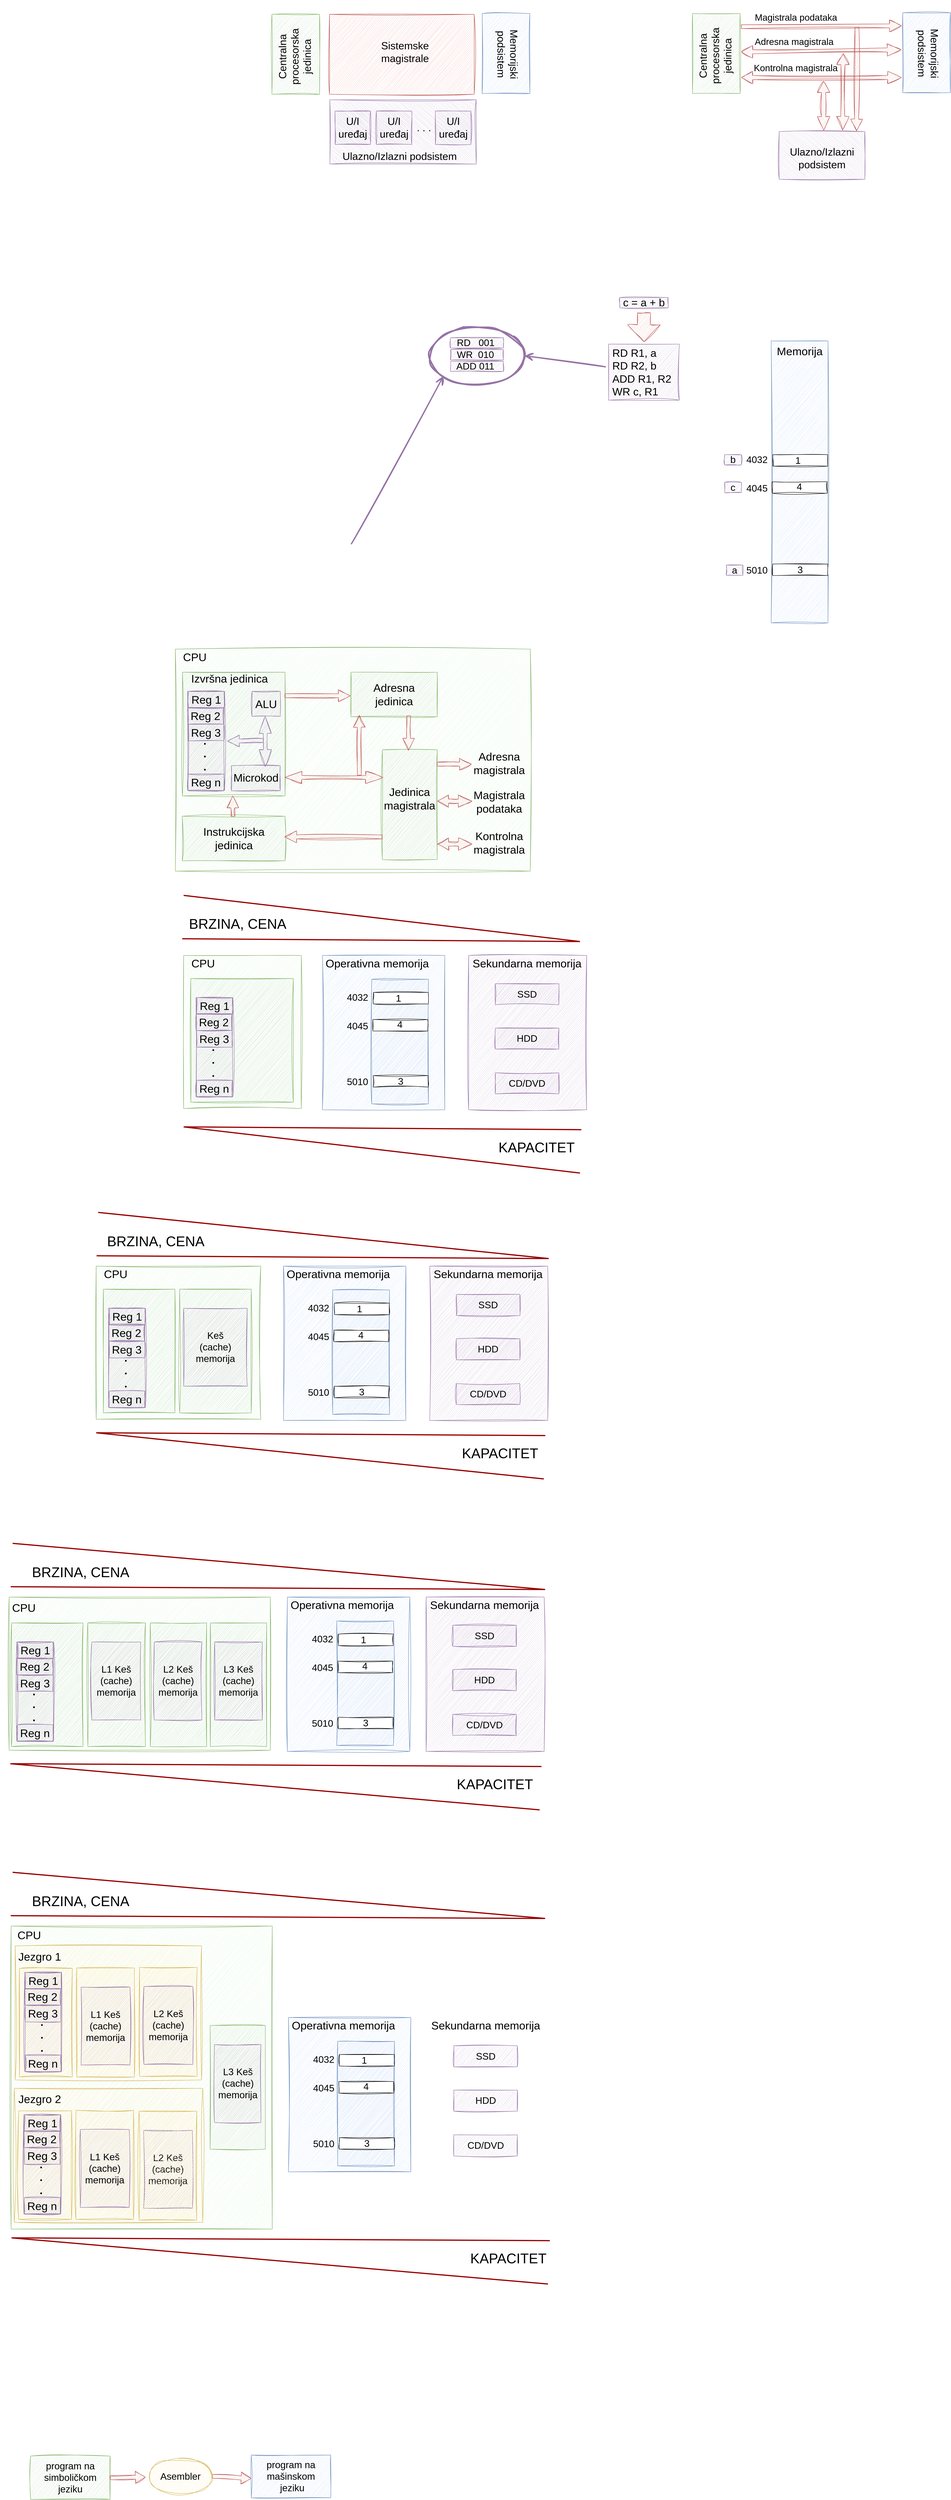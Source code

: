 <mxfile version="22.0.4" type="github" pages="2">
  <diagram name="Page-1" id="v8bC0ISwI544UaWsLMjW">
    <mxGraphModel dx="4601" dy="613" grid="0" gridSize="10" guides="1" tooltips="1" connect="1" arrows="1" fold="1" page="1" pageScale="1" pageWidth="3300" pageHeight="4681" math="0" shadow="0">
      <root>
        <mxCell id="0" />
        <mxCell id="1" parent="0" />
        <mxCell id="QuMXMfQwbGcWrYARciGg-437" value="" style="verticalLabelPosition=bottom;verticalAlign=top;html=1;shape=mxgraph.basic.rect;fillColor2=none;strokeWidth=1;size=20;indent=5;gradientDirection=radial;rotation=-180;sketch=1;curveFitting=1;jiggle=2;fillColor=#E5FAE4;strokeColor=#82b366;" parent="1" vertex="1">
          <mxGeometry x="-1394" y="4876" width="657" height="762" as="geometry" />
        </mxCell>
        <mxCell id="QuMXMfQwbGcWrYARciGg-94" value="" style="verticalLabelPosition=bottom;verticalAlign=top;html=1;shape=mxgraph.basic.rect;fillColor2=none;strokeWidth=1;size=20;indent=5;gradientDirection=radial;rotation=-180;sketch=1;curveFitting=1;jiggle=2;fillColor=#E5FAE4;strokeColor=#82b366;" parent="1" vertex="1">
          <mxGeometry x="-981" y="1666" width="893" height="558" as="geometry" />
        </mxCell>
        <mxCell id="QuMXMfQwbGcWrYARciGg-56" value="" style="verticalLabelPosition=bottom;verticalAlign=top;html=1;shape=mxgraph.basic.rect;fillColor2=none;strokeWidth=1;size=20;indent=5;gradientDirection=radial;rotation=-180;sketch=1;curveFitting=1;jiggle=2;fillColor=#dae8fc;strokeColor=#6c8ebf;" parent="1" vertex="1">
          <mxGeometry x="518" y="891" width="143" height="709" as="geometry" />
        </mxCell>
        <mxCell id="NqR2vv7vECb0ex2Q4SwO-4" value="" style="verticalLabelPosition=bottom;verticalAlign=top;html=1;shape=mxgraph.basic.rect;fillColor2=none;strokeWidth=1;size=20;indent=5;fillColor=#d5e8d4;strokeColor=#82b366;gradientDirection=west;rotation=-180;sketch=1;curveFitting=1;jiggle=2;" parent="1" vertex="1">
          <mxGeometry x="-738" y="70" width="120" height="201" as="geometry" />
        </mxCell>
        <mxCell id="NqR2vv7vECb0ex2Q4SwO-5" value="" style="verticalLabelPosition=bottom;verticalAlign=top;html=1;shape=mxgraph.basic.rect;fillColor2=none;strokeWidth=1;size=20;indent=5;fillColor=#dae8fc;strokeColor=#6c8ebf;gradientDirection=east;rotation=-180;sketch=1;curveFitting=1;jiggle=2;" parent="1" vertex="1">
          <mxGeometry x="-209" y="68" width="120" height="201" as="geometry" />
        </mxCell>
        <mxCell id="NqR2vv7vECb0ex2Q4SwO-6" value="" style="verticalLabelPosition=bottom;verticalAlign=top;html=1;shape=mxgraph.basic.rect;fillColor2=none;strokeWidth=1;size=20;indent=5;fillColor=#e1d5e7;strokeColor=#9673a6;rotation=90;gradientDirection=west;sketch=1;curveFitting=1;jiggle=2;" parent="1" vertex="1">
          <mxGeometry x="-488.96" y="181.47" width="161.68" height="368.25" as="geometry" />
        </mxCell>
        <mxCell id="NqR2vv7vECb0ex2Q4SwO-7" value="" style="verticalLabelPosition=bottom;verticalAlign=top;html=1;shape=mxgraph.basic.rect;fillColor2=none;strokeWidth=1;size=20;indent=5;fillColor=#f8cecc;strokeColor=#b85450;gradientDirection=radial;rotation=-180;sketch=1;curveFitting=1;jiggle=2;" parent="1" vertex="1">
          <mxGeometry x="-593" y="70" width="364" height="201" as="geometry" />
        </mxCell>
        <mxCell id="NqR2vv7vECb0ex2Q4SwO-8" value="Sistemske magistrale" style="text;strokeColor=none;fillColor=none;html=1;align=center;verticalAlign=middle;whiteSpace=wrap;rounded=0;fontSize=26;" parent="1" vertex="1">
          <mxGeometry x="-433" y="150" width="60" height="30" as="geometry" />
        </mxCell>
        <mxCell id="NqR2vv7vECb0ex2Q4SwO-9" value="Centralna&lt;br&gt;procesorska&lt;br&gt;jedinica" style="text;strokeColor=none;fillColor=none;html=1;align=center;verticalAlign=middle;whiteSpace=wrap;rounded=0;fontSize=26;rotation=-90;" parent="1" vertex="1">
          <mxGeometry x="-710" y="161" width="60" height="30" as="geometry" />
        </mxCell>
        <mxCell id="NqR2vv7vECb0ex2Q4SwO-11" value="Memorijski&lt;br&gt;podsistem" style="text;strokeColor=none;fillColor=none;html=1;align=center;verticalAlign=middle;whiteSpace=wrap;rounded=0;fontSize=26;rotation=90;" parent="1" vertex="1">
          <mxGeometry x="-175" y="155.5" width="60" height="30" as="geometry" />
        </mxCell>
        <mxCell id="NqR2vv7vECb0ex2Q4SwO-14" value="Ulazno/Izlazni podsistem" style="text;strokeColor=none;fillColor=none;html=1;align=center;verticalAlign=middle;whiteSpace=wrap;rounded=0;fontSize=26;" parent="1" vertex="1">
          <mxGeometry x="-565" y="412" width="297" height="30" as="geometry" />
        </mxCell>
        <mxCell id="QuMXMfQwbGcWrYARciGg-88" style="edgeStyle=none;curved=1;rounded=0;orthogonalLoop=1;jettySize=auto;html=1;endArrow=open;startSize=14;endSize=14;sourcePerimeterSpacing=8;targetPerimeterSpacing=8;fillColor=#e1d5e7;strokeColor=#9673a6;strokeWidth=3;sketch=1;curveFitting=1;jiggle=2;entryX=0;entryY=1;entryDx=0;entryDy=0;" parent="1" target="QuMXMfQwbGcWrYARciGg-92" edge="1">
          <mxGeometry relative="1" as="geometry">
            <mxPoint x="-315" y="988" as="targetPoint" />
            <mxPoint x="-538" y="1401" as="sourcePoint" />
          </mxGeometry>
        </mxCell>
        <mxCell id="QuMXMfQwbGcWrYARciGg-60" value="" style="group" parent="1" vertex="1" connectable="0">
          <mxGeometry x="522" y="1452" width="138" height="29" as="geometry" />
        </mxCell>
        <mxCell id="QuMXMfQwbGcWrYARciGg-57" value="" style="verticalLabelPosition=bottom;verticalAlign=top;html=1;shape=mxgraph.basic.rect;fillColor2=none;strokeWidth=1;size=20;indent=5;gradientDirection=radial;rotation=-180;sketch=1;curveFitting=1;jiggle=2;" parent="QuMXMfQwbGcWrYARciGg-60" vertex="1">
          <mxGeometry width="138" height="29" as="geometry" />
        </mxCell>
        <mxCell id="QuMXMfQwbGcWrYARciGg-58" value="3" style="text;strokeColor=none;fillColor=none;html=1;align=center;verticalAlign=middle;whiteSpace=wrap;rounded=0;sketch=1;curveFitting=1;jiggle=2;fontSize=24;fontColor=#000000;" parent="QuMXMfQwbGcWrYARciGg-60" vertex="1">
          <mxGeometry x="9" y="1.5" width="120" height="26" as="geometry" />
        </mxCell>
        <mxCell id="QuMXMfQwbGcWrYARciGg-67" value="" style="group" parent="1" vertex="1" connectable="0">
          <mxGeometry x="519.5" y="1177" width="141" height="29" as="geometry" />
        </mxCell>
        <mxCell id="QuMXMfQwbGcWrYARciGg-65" value="" style="verticalLabelPosition=bottom;verticalAlign=top;html=1;shape=mxgraph.basic.rect;fillColor2=none;strokeWidth=1;size=20;indent=5;gradientDirection=radial;rotation=-180;sketch=1;curveFitting=1;jiggle=2;" parent="QuMXMfQwbGcWrYARciGg-67" vertex="1">
          <mxGeometry x="3" width="138" height="29" as="geometry" />
        </mxCell>
        <mxCell id="QuMXMfQwbGcWrYARciGg-64" value="" style="group" parent="QuMXMfQwbGcWrYARciGg-67" vertex="1" connectable="0">
          <mxGeometry x="55" width="22" height="29" as="geometry" />
        </mxCell>
        <mxCell id="QuMXMfQwbGcWrYARciGg-66" value="1" style="text;strokeColor=none;fillColor=none;html=1;align=center;verticalAlign=middle;whiteSpace=wrap;rounded=0;sketch=1;curveFitting=1;jiggle=2;fontSize=24;fontColor=#000000;" parent="QuMXMfQwbGcWrYARciGg-64" vertex="1">
          <mxGeometry x="1.435" y="1.5" width="19.13" height="26" as="geometry" />
        </mxCell>
        <mxCell id="QuMXMfQwbGcWrYARciGg-69" value="" style="group" parent="1" vertex="1" connectable="0">
          <mxGeometry x="518" y="1245" width="141" height="29" as="geometry" />
        </mxCell>
        <mxCell id="QuMXMfQwbGcWrYARciGg-70" value="" style="verticalLabelPosition=bottom;verticalAlign=top;html=1;shape=mxgraph.basic.rect;fillColor2=none;strokeWidth=1;size=20;indent=5;gradientDirection=radial;rotation=-180;sketch=1;curveFitting=1;jiggle=2;" parent="QuMXMfQwbGcWrYARciGg-69" vertex="1">
          <mxGeometry x="3" width="138" height="29" as="geometry" />
        </mxCell>
        <mxCell id="QuMXMfQwbGcWrYARciGg-68" value="4" style="text;strokeColor=none;fillColor=none;html=1;align=center;verticalAlign=middle;whiteSpace=wrap;rounded=0;sketch=1;curveFitting=1;jiggle=2;fontSize=24;fontColor=#000000;" parent="QuMXMfQwbGcWrYARciGg-69" vertex="1">
          <mxGeometry x="11" width="120" height="26" as="geometry" />
        </mxCell>
        <mxCell id="QuMXMfQwbGcWrYARciGg-72" value="4032" style="text;strokeColor=none;fillColor=none;html=1;align=center;verticalAlign=middle;whiteSpace=wrap;rounded=0;sketch=1;curveFitting=1;jiggle=2;fontSize=24;fontColor=#000000;" parent="1" vertex="1">
          <mxGeometry x="443" y="1177" width="79" height="26" as="geometry" />
        </mxCell>
        <mxCell id="QuMXMfQwbGcWrYARciGg-73" value="4045" style="text;strokeColor=none;fillColor=none;html=1;align=center;verticalAlign=middle;whiteSpace=wrap;rounded=0;sketch=1;curveFitting=1;jiggle=2;fontSize=24;fontColor=#000000;" parent="1" vertex="1">
          <mxGeometry x="443" y="1249" width="79" height="26" as="geometry" />
        </mxCell>
        <mxCell id="QuMXMfQwbGcWrYARciGg-74" value="5010" style="text;strokeColor=none;fillColor=none;html=1;align=center;verticalAlign=middle;whiteSpace=wrap;rounded=0;sketch=1;curveFitting=1;jiggle=2;fontSize=24;fontColor=#000000;" parent="1" vertex="1">
          <mxGeometry x="443" y="1455" width="79" height="26" as="geometry" />
        </mxCell>
        <mxCell id="QuMXMfQwbGcWrYARciGg-76" value="c = a + b" style="text;strokeColor=#9673a6;fillColor=#e1d5e7;html=1;align=center;verticalAlign=middle;whiteSpace=wrap;rounded=0;sketch=1;curveFitting=1;jiggle=2;fontSize=27;" parent="1" vertex="1">
          <mxGeometry x="137" y="782" width="122" height="26" as="geometry" />
        </mxCell>
        <mxCell id="QuMXMfQwbGcWrYARciGg-77" value="a" style="text;html=1;align=center;verticalAlign=middle;whiteSpace=wrap;rounded=0;sketch=1;curveFitting=1;jiggle=2;fontSize=24;fillColor=#e1d5e7;strokeColor=#9673a6;" parent="1" vertex="1">
          <mxGeometry x="405" y="1454.5" width="42" height="26" as="geometry" />
        </mxCell>
        <mxCell id="QuMXMfQwbGcWrYARciGg-78" value="b" style="text;html=1;align=center;verticalAlign=middle;whiteSpace=wrap;rounded=0;sketch=1;curveFitting=1;jiggle=2;fontSize=24;fillColor=#e1d5e7;strokeColor=#9673a6;" parent="1" vertex="1">
          <mxGeometry x="401" y="1177" width="42" height="26" as="geometry" />
        </mxCell>
        <mxCell id="QuMXMfQwbGcWrYARciGg-79" value="c" style="text;html=1;align=center;verticalAlign=middle;whiteSpace=wrap;rounded=0;sketch=1;curveFitting=1;jiggle=2;fontSize=24;fillColor=#e1d5e7;strokeColor=#9673a6;" parent="1" vertex="1">
          <mxGeometry x="401" y="1246.5" width="42" height="26" as="geometry" />
        </mxCell>
        <mxCell id="QuMXMfQwbGcWrYARciGg-80" value="Memorija" style="text;strokeColor=none;fillColor=none;html=1;align=center;verticalAlign=middle;whiteSpace=wrap;rounded=0;sketch=1;curveFitting=1;jiggle=2;fontSize=28;fontColor=#000000;" parent="1" vertex="1">
          <mxGeometry x="530" y="897" width="120" height="39" as="geometry" />
        </mxCell>
        <mxCell id="QuMXMfQwbGcWrYARciGg-82" value="" style="shape=flexArrow;endArrow=classic;html=1;rounded=0;startSize=14;endSize=14;sourcePerimeterSpacing=8;targetPerimeterSpacing=8;curved=1;endWidth=48.235;width=32.857;sketch=1;curveFitting=1;jiggle=2;shadow=0;fillColor=#f8cecc;strokeColor=#b85450;" parent="1" edge="1">
          <mxGeometry width="50" height="50" relative="1" as="geometry">
            <mxPoint x="198" y="820" as="sourcePoint" />
            <mxPoint x="198" y="894" as="targetPoint" />
          </mxGeometry>
        </mxCell>
        <mxCell id="QuMXMfQwbGcWrYARciGg-89" style="edgeStyle=none;curved=1;rounded=0;orthogonalLoop=1;jettySize=auto;html=1;entryX=1;entryY=0.5;entryDx=0;entryDy=0;endArrow=open;startSize=14;endSize=14;sourcePerimeterSpacing=8;targetPerimeterSpacing=8;fillColor=#e1d5e7;strokeColor=#9673a6;strokeWidth=3;sketch=1;curveFitting=1;jiggle=2;" parent="1" source="QuMXMfQwbGcWrYARciGg-83" target="QuMXMfQwbGcWrYARciGg-92" edge="1">
          <mxGeometry relative="1" as="geometry" />
        </mxCell>
        <mxCell id="QuMXMfQwbGcWrYARciGg-83" value="&amp;nbsp;RD R1, a&lt;br&gt;&amp;nbsp;RD R2, b&lt;br&gt;&amp;nbsp;ADD R1, R2&lt;br&gt;&amp;nbsp;WR c, R1" style="text;strokeColor=#9673a6;fillColor=#e1d5e7;html=1;align=left;verticalAlign=middle;whiteSpace=wrap;rounded=0;sketch=1;curveFitting=1;jiggle=2;fontSize=27;labelBackgroundColor=none;" parent="1" vertex="1">
          <mxGeometry x="109" y="899" width="178" height="141" as="geometry" />
        </mxCell>
        <mxCell id="QuMXMfQwbGcWrYARciGg-84" value="&amp;nbsp; RD&amp;nbsp; &amp;nbsp;001" style="text;html=1;align=left;verticalAlign=middle;whiteSpace=wrap;rounded=0;sketch=1;curveFitting=1;jiggle=2;fontSize=24;fillColor=#e1d5e7;strokeColor=#9673a6;" parent="1" vertex="1">
          <mxGeometry x="-288.5" y="883" width="133" height="26" as="geometry" />
        </mxCell>
        <mxCell id="QuMXMfQwbGcWrYARciGg-85" value="&amp;nbsp; WR&amp;nbsp; 010" style="text;html=1;align=left;verticalAlign=middle;whiteSpace=wrap;rounded=0;sketch=1;curveFitting=1;jiggle=2;fontSize=24;fillColor=#e1d5e7;strokeColor=#9673a6;" parent="1" vertex="1">
          <mxGeometry x="-288.5" y="913" width="133" height="26" as="geometry" />
        </mxCell>
        <mxCell id="QuMXMfQwbGcWrYARciGg-86" value="&amp;nbsp; ADD 011" style="text;html=1;align=left;verticalAlign=middle;whiteSpace=wrap;rounded=0;sketch=1;curveFitting=1;jiggle=2;fontSize=24;fillColor=#e1d5e7;strokeColor=#9673a6;" parent="1" vertex="1">
          <mxGeometry x="-288.5" y="942" width="133" height="26" as="geometry" />
        </mxCell>
        <mxCell id="QuMXMfQwbGcWrYARciGg-92" value="" style="ellipse;whiteSpace=wrap;html=1;fillColor=none;strokeColor=#9673a6;strokeWidth=4;sketch=1;curveFitting=1;jiggle=2;" parent="1" vertex="1">
          <mxGeometry x="-342" y="855" width="240" height="147" as="geometry" />
        </mxCell>
        <mxCell id="QuMXMfQwbGcWrYARciGg-1" value="" style="verticalLabelPosition=bottom;verticalAlign=top;html=1;shape=mxgraph.basic.rect;fillColor2=none;strokeWidth=1;size=20;indent=5;gradientDirection=radial;rotation=-180;sketch=1;curveFitting=1;jiggle=2;fillColor=#d5e8d4;strokeColor=#82b366;" parent="1" vertex="1">
          <mxGeometry x="-963" y="1724" width="258" height="311" as="geometry" />
        </mxCell>
        <mxCell id="QuMXMfQwbGcWrYARciGg-8" value="" style="group" parent="1" vertex="1" connectable="0">
          <mxGeometry x="-539" y="1724" width="217" height="112" as="geometry" />
        </mxCell>
        <mxCell id="QuMXMfQwbGcWrYARciGg-2" value="" style="verticalLabelPosition=bottom;verticalAlign=top;html=1;shape=mxgraph.basic.rect;fillColor2=none;strokeWidth=1;size=20;indent=5;gradientDirection=radial;rotation=-180;sketch=1;curveFitting=1;jiggle=2;fillColor=#d5e8d4;strokeColor=#82b366;" parent="QuMXMfQwbGcWrYARciGg-8" vertex="1">
          <mxGeometry width="217.0" height="112" as="geometry" />
        </mxCell>
        <mxCell id="QuMXMfQwbGcWrYARciGg-6" value="Adresna jedinica" style="text;strokeColor=none;fillColor=none;html=1;align=center;verticalAlign=middle;whiteSpace=wrap;rounded=0;sketch=1;curveFitting=1;jiggle=2;fontSize=28;fontColor=#000000;" parent="QuMXMfQwbGcWrYARciGg-8" vertex="1">
          <mxGeometry x="47.868" y="22.5" width="121.265" height="67" as="geometry" />
        </mxCell>
        <mxCell id="QuMXMfQwbGcWrYARciGg-5" style="edgeStyle=none;curved=1;rounded=0;orthogonalLoop=1;jettySize=auto;html=1;endArrow=open;sourcePerimeterSpacing=8;targetPerimeterSpacing=8;shape=arrow;exitX=0;exitY=0.81;exitDx=0;exitDy=0;exitPerimeter=0;entryX=1.009;entryY=0.473;entryDx=0;entryDy=0;entryPerimeter=0;sketch=1;curveFitting=1;jiggle=2;fillColor=#f8cecc;strokeColor=#b85450;" parent="1" source="QuMXMfQwbGcWrYARciGg-1" target="QuMXMfQwbGcWrYARciGg-2" edge="1">
          <mxGeometry relative="1" as="geometry">
            <mxPoint x="-625" y="1909" as="targetPoint" />
            <Array as="points">
              <mxPoint x="-601" y="1841" />
            </Array>
          </mxGeometry>
        </mxCell>
        <mxCell id="QuMXMfQwbGcWrYARciGg-11" value="" style="verticalLabelPosition=bottom;verticalAlign=top;html=1;shape=mxgraph.basic.rect;fillColor2=none;strokeWidth=1;size=20;indent=5;gradientDirection=radial;rotation=-180;sketch=1;curveFitting=1;jiggle=2;fillColor=#e1d5e7;strokeColor=#9673a6;" parent="1" vertex="1">
          <mxGeometry x="-788" y="1772" width="71" height="63" as="geometry" />
        </mxCell>
        <mxCell id="QuMXMfQwbGcWrYARciGg-9" value="ALU" style="text;strokeColor=none;fillColor=none;html=1;align=center;verticalAlign=middle;whiteSpace=wrap;rounded=0;sketch=1;curveFitting=1;jiggle=2;fontSize=28;fontColor=#000000;" parent="1" vertex="1">
          <mxGeometry x="-785" y="1784" width="65" height="39" as="geometry" />
        </mxCell>
        <mxCell id="QuMXMfQwbGcWrYARciGg-13" value="" style="verticalLabelPosition=bottom;verticalAlign=top;html=1;shape=mxgraph.basic.rect;fillColor2=none;strokeWidth=1;size=20;indent=5;gradientDirection=radial;rotation=-180;sketch=1;curveFitting=1;jiggle=2;fillColor=#e1d5e7;strokeColor=#9673a6;" parent="1" vertex="1">
          <mxGeometry x="-840" y="1959" width="123" height="63" as="geometry" />
        </mxCell>
        <mxCell id="QuMXMfQwbGcWrYARciGg-14" value="Microkod" style="text;strokeColor=none;fillColor=none;html=1;align=center;verticalAlign=middle;whiteSpace=wrap;rounded=0;sketch=1;curveFitting=1;jiggle=2;fontSize=28;fontColor=#000000;" parent="1" vertex="1">
          <mxGeometry x="-838" y="1969" width="120" height="39" as="geometry" />
        </mxCell>
        <mxCell id="QuMXMfQwbGcWrYARciGg-15" value="" style="verticalLabelPosition=bottom;verticalAlign=top;html=1;shape=mxgraph.basic.rect;fillColor2=none;strokeWidth=1;size=20;indent=5;gradientDirection=radial;rotation=-180;sketch=1;curveFitting=1;jiggle=2;fillColor=#e1d5e7;strokeColor=#9673a6;" parent="1" vertex="1">
          <mxGeometry x="-950" y="1772" width="93" height="249" as="geometry" />
        </mxCell>
        <mxCell id="QuMXMfQwbGcWrYARciGg-16" value="" style="verticalLabelPosition=bottom;verticalAlign=top;html=1;shape=mxgraph.basic.rect;fillColor2=none;strokeWidth=1;size=20;indent=5;gradientDirection=radial;rotation=-180;sketch=1;curveFitting=1;jiggle=2;fillColor=#e1d5e7;strokeColor=#9673a6;" parent="1" vertex="1">
          <mxGeometry x="-948" y="1772" width="90" height="42" as="geometry" />
        </mxCell>
        <mxCell id="QuMXMfQwbGcWrYARciGg-17" value="Reg 1" style="text;strokeColor=none;fillColor=none;html=1;align=center;verticalAlign=middle;whiteSpace=wrap;rounded=0;sketch=1;curveFitting=1;jiggle=2;fontSize=28;fontColor=#000000;" parent="1" vertex="1">
          <mxGeometry x="-963.5" y="1773.5" width="120" height="39" as="geometry" />
        </mxCell>
        <mxCell id="QuMXMfQwbGcWrYARciGg-18" value="" style="verticalLabelPosition=bottom;verticalAlign=top;html=1;shape=mxgraph.basic.rect;fillColor2=none;strokeWidth=1;size=20;indent=5;gradientDirection=radial;rotation=-180;sketch=1;curveFitting=1;jiggle=2;fillColor=#e1d5e7;strokeColor=#9673a6;" parent="1" vertex="1">
          <mxGeometry x="-949.5" y="1812.5" width="90" height="42" as="geometry" />
        </mxCell>
        <mxCell id="QuMXMfQwbGcWrYARciGg-19" value="Reg 2" style="text;strokeColor=none;fillColor=none;html=1;align=center;verticalAlign=middle;whiteSpace=wrap;rounded=0;sketch=1;curveFitting=1;jiggle=2;fontSize=28;fontColor=#000000;" parent="1" vertex="1">
          <mxGeometry x="-965" y="1814" width="120" height="39" as="geometry" />
        </mxCell>
        <mxCell id="QuMXMfQwbGcWrYARciGg-20" value="" style="verticalLabelPosition=bottom;verticalAlign=top;html=1;shape=mxgraph.basic.rect;fillColor2=none;strokeWidth=1;size=20;indent=5;gradientDirection=radial;rotation=-180;sketch=1;curveFitting=1;jiggle=2;fillColor=#e1d5e7;strokeColor=#9673a6;" parent="1" vertex="1">
          <mxGeometry x="-948.5" y="1854.5" width="90" height="42" as="geometry" />
        </mxCell>
        <mxCell id="QuMXMfQwbGcWrYARciGg-21" value="Reg 3" style="text;strokeColor=none;fillColor=none;html=1;align=center;verticalAlign=middle;whiteSpace=wrap;rounded=0;sketch=1;curveFitting=1;jiggle=2;fontSize=28;fontColor=#000000;" parent="1" vertex="1">
          <mxGeometry x="-964" y="1856" width="120" height="39" as="geometry" />
        </mxCell>
        <mxCell id="QuMXMfQwbGcWrYARciGg-22" value="" style="verticalLabelPosition=bottom;verticalAlign=top;html=1;shape=mxgraph.basic.rect;fillColor2=none;strokeWidth=1;size=20;indent=5;gradientDirection=radial;rotation=-180;sketch=1;curveFitting=1;jiggle=2;fillColor=#e1d5e7;strokeColor=#9673a6;" parent="1" vertex="1">
          <mxGeometry x="-948.5" y="1980" width="90" height="42" as="geometry" />
        </mxCell>
        <mxCell id="QuMXMfQwbGcWrYARciGg-23" value="Reg n" style="text;strokeColor=none;fillColor=none;html=1;align=center;verticalAlign=middle;whiteSpace=wrap;rounded=0;sketch=1;curveFitting=1;jiggle=2;fontSize=28;fontColor=#000000;" parent="1" vertex="1">
          <mxGeometry x="-964" y="1981.5" width="120" height="39" as="geometry" />
        </mxCell>
        <mxCell id="QuMXMfQwbGcWrYARciGg-24" value="&lt;h6&gt;&lt;font style=&quot;font-size: 27px;&quot;&gt;.&lt;br&gt;&lt;/font&gt;&lt;font style=&quot;font-size: 27px;&quot;&gt;.&lt;br&gt;&lt;/font&gt;&lt;font style=&quot;font-size: 27px;&quot;&gt;.&lt;/font&gt;&lt;/h6&gt;" style="text;strokeColor=none;fillColor=none;html=1;align=center;verticalAlign=middle;whiteSpace=wrap;rounded=0;sketch=1;curveFitting=1;jiggle=2;fontSize=28;" parent="1" vertex="1">
          <mxGeometry x="-925" y="1893" width="37" height="72" as="geometry" />
        </mxCell>
        <mxCell id="QuMXMfQwbGcWrYARciGg-34" style="edgeStyle=none;curved=1;rounded=0;orthogonalLoop=1;jettySize=auto;html=1;endArrow=open;sourcePerimeterSpacing=8;targetPerimeterSpacing=8;shape=arrow;sketch=1;curveFitting=1;jiggle=2;fillColor=#e1d5e7;strokeColor=#9673a6;" parent="1" edge="1">
          <mxGeometry relative="1" as="geometry">
            <mxPoint x="-850" y="1897" as="targetPoint" />
            <mxPoint x="-759" y="1896" as="sourcePoint" />
          </mxGeometry>
        </mxCell>
        <mxCell id="QuMXMfQwbGcWrYARciGg-35" value="" style="shape=flexArrow;endArrow=classic;startArrow=classic;html=1;rounded=0;startSize=14;endSize=14;sourcePerimeterSpacing=8;targetPerimeterSpacing=8;curved=1;sketch=1;curveFitting=1;jiggle=2;fillColor=#e1d5e7;strokeColor=#9673a6;exitX=0.303;exitY=0.956;exitDx=0;exitDy=0;exitPerimeter=0;" parent="1" source="QuMXMfQwbGcWrYARciGg-13" edge="1">
          <mxGeometry width="100" height="100" relative="1" as="geometry">
            <mxPoint x="-745" y="1981.5" as="sourcePoint" />
            <mxPoint x="-755" y="1834.5" as="targetPoint" />
          </mxGeometry>
        </mxCell>
        <mxCell id="QuMXMfQwbGcWrYARciGg-37" value="" style="verticalLabelPosition=bottom;verticalAlign=top;html=1;shape=mxgraph.basic.rect;fillColor2=none;strokeWidth=1;size=20;indent=5;gradientDirection=radial;rotation=-180;sketch=1;curveFitting=1;jiggle=2;fillColor=#d5e8d4;strokeColor=#82b366;" parent="1" vertex="1">
          <mxGeometry x="-460" y="1919" width="138" height="276" as="geometry" />
        </mxCell>
        <mxCell id="QuMXMfQwbGcWrYARciGg-38" value="Jedinica magistrala" style="text;strokeColor=none;fillColor=none;html=1;align=center;verticalAlign=middle;whiteSpace=wrap;rounded=0;sketch=1;curveFitting=1;jiggle=2;fontSize=28;fontColor=#000000;" parent="1" vertex="1">
          <mxGeometry x="-439" y="2008" width="95" height="67" as="geometry" />
        </mxCell>
        <mxCell id="QuMXMfQwbGcWrYARciGg-40" style="edgeStyle=none;curved=1;rounded=0;orthogonalLoop=1;jettySize=auto;html=1;endArrow=open;sourcePerimeterSpacing=8;targetPerimeterSpacing=8;shape=arrow;exitX=0.33;exitY=0.02;exitDx=0;exitDy=0;exitPerimeter=0;entryX=0.524;entryY=0.995;entryDx=0;entryDy=0;entryPerimeter=0;sketch=1;curveFitting=1;jiggle=2;fillColor=#f8cecc;strokeColor=#b85450;" parent="1" source="QuMXMfQwbGcWrYARciGg-2" target="QuMXMfQwbGcWrYARciGg-37" edge="1">
          <mxGeometry relative="1" as="geometry">
            <mxPoint x="-479" y="1917" as="targetPoint" />
            <mxPoint x="-691" y="1916" as="sourcePoint" />
            <Array as="points">
              <mxPoint x="-398" y="1892" />
            </Array>
          </mxGeometry>
        </mxCell>
        <mxCell id="QuMXMfQwbGcWrYARciGg-42" value="" style="verticalLabelPosition=bottom;verticalAlign=top;html=1;shape=mxgraph.basic.rect;fillColor2=none;strokeWidth=1;size=20;indent=5;gradientDirection=radial;rotation=-180;sketch=1;curveFitting=1;jiggle=2;fillColor=#d5e8d4;strokeColor=#82b366;" parent="1" vertex="1">
          <mxGeometry x="-963.5" y="2086" width="258.5" height="112" as="geometry" />
        </mxCell>
        <mxCell id="QuMXMfQwbGcWrYARciGg-43" value="Instrukcijska&lt;br&gt;jedinica" style="text;strokeColor=none;fillColor=none;html=1;align=center;verticalAlign=middle;whiteSpace=wrap;rounded=0;sketch=1;curveFitting=1;jiggle=2;fontSize=28;fontColor=#000000;" parent="1" vertex="1">
          <mxGeometry x="-881.5" y="2108.5" width="95" height="67" as="geometry" />
        </mxCell>
        <mxCell id="QuMXMfQwbGcWrYARciGg-45" style="edgeStyle=none;curved=1;rounded=0;orthogonalLoop=1;jettySize=auto;html=1;endArrow=open;sourcePerimeterSpacing=8;targetPerimeterSpacing=8;shape=arrow;sketch=1;curveFitting=1;jiggle=2;fillColor=#f8cecc;strokeColor=#b85450;entryX=0.903;entryY=0.034;entryDx=0;entryDy=0;entryPerimeter=0;" parent="1" target="QuMXMfQwbGcWrYARciGg-2" edge="1">
          <mxGeometry relative="1" as="geometry">
            <mxPoint x="-518" y="1836" as="targetPoint" />
            <mxPoint x="-518" y="1983" as="sourcePoint" />
          </mxGeometry>
        </mxCell>
        <mxCell id="QuMXMfQwbGcWrYARciGg-44" style="edgeStyle=none;curved=1;rounded=0;orthogonalLoop=1;jettySize=auto;html=1;endArrow=open;sourcePerimeterSpacing=8;targetPerimeterSpacing=8;shape=arrow;entryX=0.51;entryY=0;entryDx=0;entryDy=0;entryPerimeter=0;sketch=1;curveFitting=1;jiggle=2;fillColor=#f8cecc;strokeColor=#b85450;exitX=0.507;exitY=1;exitDx=0;exitDy=0;exitPerimeter=0;" parent="1" source="QuMXMfQwbGcWrYARciGg-42" target="QuMXMfQwbGcWrYARciGg-1" edge="1">
          <mxGeometry relative="1" as="geometry">
            <mxPoint x="-849" y="2046" as="targetPoint" />
            <mxPoint x="-853" y="2112" as="sourcePoint" />
            <Array as="points">
              <mxPoint x="-853" y="2018" />
            </Array>
          </mxGeometry>
        </mxCell>
        <mxCell id="QuMXMfQwbGcWrYARciGg-46" value="" style="shape=flexArrow;endArrow=classic;startArrow=classic;html=1;rounded=0;startSize=14;endSize=14;sourcePerimeterSpacing=8;targetPerimeterSpacing=8;curved=1;sketch=1;curveFitting=1;jiggle=2;fillColor=#f8cecc;strokeColor=#b85450;exitX=0.988;exitY=0.748;exitDx=0;exitDy=0;exitPerimeter=0;entryX=0.004;entryY=0.15;entryDx=0;entryDy=0;entryPerimeter=0;" parent="1" source="QuMXMfQwbGcWrYARciGg-37" target="QuMXMfQwbGcWrYARciGg-1" edge="1">
          <mxGeometry width="100" height="100" relative="1" as="geometry">
            <mxPoint x="-559" y="1993.5" as="sourcePoint" />
            <mxPoint x="-560" y="1866" as="targetPoint" />
          </mxGeometry>
        </mxCell>
        <mxCell id="QuMXMfQwbGcWrYARciGg-47" style="edgeStyle=none;curved=1;rounded=0;orthogonalLoop=1;jettySize=auto;html=1;endArrow=open;sourcePerimeterSpacing=8;targetPerimeterSpacing=8;shape=arrow;sketch=1;curveFitting=1;jiggle=2;fillColor=#f8cecc;strokeColor=#b85450;entryX=0.003;entryY=0.537;entryDx=0;entryDy=0;entryPerimeter=0;" parent="1" target="QuMXMfQwbGcWrYARciGg-42" edge="1">
          <mxGeometry relative="1" as="geometry">
            <mxPoint x="-598.29" y="2070" as="targetPoint" />
            <mxPoint x="-460" y="2138" as="sourcePoint" />
          </mxGeometry>
        </mxCell>
        <mxCell id="QuMXMfQwbGcWrYARciGg-48" value="Izvršna jedinica" style="text;strokeColor=none;fillColor=none;html=1;align=center;verticalAlign=middle;whiteSpace=wrap;rounded=0;sketch=1;curveFitting=1;jiggle=2;fontSize=28;fontColor=#000000;" parent="1" vertex="1">
          <mxGeometry x="-964" y="1720" width="239" height="39" as="geometry" />
        </mxCell>
        <mxCell id="QuMXMfQwbGcWrYARciGg-49" style="edgeStyle=none;curved=1;rounded=0;orthogonalLoop=1;jettySize=auto;html=1;endArrow=open;sourcePerimeterSpacing=8;targetPerimeterSpacing=8;shape=arrow;exitX=0;exitY=0.81;exitDx=0;exitDy=0;exitPerimeter=0;sketch=1;curveFitting=1;jiggle=2;fillColor=#f8cecc;strokeColor=#b85450;" parent="1" edge="1">
          <mxGeometry relative="1" as="geometry">
            <mxPoint x="-236" y="1955" as="targetPoint" />
            <mxPoint x="-322" y="1955" as="sourcePoint" />
            <Array as="points">
              <mxPoint x="-218" y="2013" />
            </Array>
          </mxGeometry>
        </mxCell>
        <mxCell id="QuMXMfQwbGcWrYARciGg-50" value="" style="shape=flexArrow;endArrow=classic;startArrow=classic;html=1;rounded=0;startSize=11.172;endSize=8.966;sourcePerimeterSpacing=8;targetPerimeterSpacing=8;curved=1;sketch=1;curveFitting=1;jiggle=2;fillColor=#f8cecc;strokeColor=#b85450;entryX=0.004;entryY=0.15;entryDx=0;entryDy=0;entryPerimeter=0;width=10.345;" parent="1" edge="1">
          <mxGeometry width="100" height="100" relative="1" as="geometry">
            <mxPoint x="-234" y="2048" as="sourcePoint" />
            <mxPoint x="-322" y="2048" as="targetPoint" />
          </mxGeometry>
        </mxCell>
        <mxCell id="QuMXMfQwbGcWrYARciGg-51" value="" style="shape=flexArrow;endArrow=classic;startArrow=classic;html=1;rounded=0;startSize=11.172;endSize=8.966;sourcePerimeterSpacing=8;targetPerimeterSpacing=8;curved=1;sketch=1;curveFitting=1;jiggle=2;fillColor=#f8cecc;strokeColor=#b85450;entryX=0.004;entryY=0.15;entryDx=0;entryDy=0;entryPerimeter=0;width=10.345;" parent="1" edge="1">
          <mxGeometry width="100" height="100" relative="1" as="geometry">
            <mxPoint x="-234" y="2156" as="sourcePoint" />
            <mxPoint x="-322" y="2156" as="targetPoint" />
          </mxGeometry>
        </mxCell>
        <mxCell id="QuMXMfQwbGcWrYARciGg-52" value="Adresna magistrala" style="text;strokeColor=none;fillColor=none;html=1;align=center;verticalAlign=middle;whiteSpace=wrap;rounded=0;sketch=1;curveFitting=1;jiggle=2;fontSize=28;fontColor=#000000;" parent="1" vertex="1">
          <mxGeometry x="-226" y="1933" width="120" height="39" as="geometry" />
        </mxCell>
        <mxCell id="QuMXMfQwbGcWrYARciGg-53" value="Magistrala podataka" style="text;strokeColor=none;fillColor=none;html=1;align=center;verticalAlign=middle;whiteSpace=wrap;rounded=0;sketch=1;curveFitting=1;jiggle=2;fontSize=28;fontColor=#000000;" parent="1" vertex="1">
          <mxGeometry x="-226" y="2006" width="120" height="87" as="geometry" />
        </mxCell>
        <mxCell id="QuMXMfQwbGcWrYARciGg-54" value="Kontrolna magistrala" style="text;strokeColor=none;fillColor=none;html=1;align=center;verticalAlign=middle;whiteSpace=wrap;rounded=0;sketch=1;curveFitting=1;jiggle=2;fontSize=28;fontColor=#000000;" parent="1" vertex="1">
          <mxGeometry x="-226" y="2133" width="120" height="39" as="geometry" />
        </mxCell>
        <mxCell id="QuMXMfQwbGcWrYARciGg-97" value="CPU" style="text;strokeColor=none;fillColor=none;html=1;align=center;verticalAlign=middle;whiteSpace=wrap;rounded=0;sketch=1;curveFitting=1;jiggle=2;fontSize=28;fontColor=#000000;" parent="1" vertex="1">
          <mxGeometry x="-992" y="1666" width="120" height="39" as="geometry" />
        </mxCell>
        <mxCell id="QuMXMfQwbGcWrYARciGg-140" value="" style="verticalLabelPosition=bottom;verticalAlign=top;html=1;shape=mxgraph.basic.rect;fillColor2=none;strokeWidth=1;size=20;indent=5;gradientDirection=radial;rotation=-180;sketch=1;curveFitting=1;jiggle=2;fillColor=#E5FAE4;strokeColor=#82b366;" parent="1" vertex="1">
          <mxGeometry x="-960" y="2436" width="296" height="385" as="geometry" />
        </mxCell>
        <mxCell id="QuMXMfQwbGcWrYARciGg-141" value="" style="verticalLabelPosition=bottom;verticalAlign=top;html=1;shape=mxgraph.basic.rect;fillColor2=none;strokeWidth=1;size=20;indent=5;gradientDirection=radial;rotation=-180;sketch=1;curveFitting=1;jiggle=2;fillColor=#d5e8d4;strokeColor=#82b366;" parent="1" vertex="1">
          <mxGeometry x="-942" y="2494" width="258" height="311" as="geometry" />
        </mxCell>
        <mxCell id="QuMXMfQwbGcWrYARciGg-150" value="" style="verticalLabelPosition=bottom;verticalAlign=top;html=1;shape=mxgraph.basic.rect;fillColor2=none;strokeWidth=1;size=20;indent=5;gradientDirection=radial;rotation=-180;sketch=1;curveFitting=1;jiggle=2;fillColor=#e1d5e7;strokeColor=#9673a6;" parent="1" vertex="1">
          <mxGeometry x="-929" y="2542" width="93" height="249" as="geometry" />
        </mxCell>
        <mxCell id="QuMXMfQwbGcWrYARciGg-151" value="" style="verticalLabelPosition=bottom;verticalAlign=top;html=1;shape=mxgraph.basic.rect;fillColor2=none;strokeWidth=1;size=20;indent=5;gradientDirection=radial;rotation=-180;sketch=1;curveFitting=1;jiggle=2;fillColor=#e1d5e7;strokeColor=#9673a6;" parent="1" vertex="1">
          <mxGeometry x="-927" y="2542" width="90" height="42" as="geometry" />
        </mxCell>
        <mxCell id="QuMXMfQwbGcWrYARciGg-152" value="Reg 1" style="text;strokeColor=none;fillColor=none;html=1;align=center;verticalAlign=middle;whiteSpace=wrap;rounded=0;sketch=1;curveFitting=1;jiggle=2;fontSize=28;fontColor=#000000;" parent="1" vertex="1">
          <mxGeometry x="-942.5" y="2543.5" width="120" height="39" as="geometry" />
        </mxCell>
        <mxCell id="QuMXMfQwbGcWrYARciGg-153" value="" style="verticalLabelPosition=bottom;verticalAlign=top;html=1;shape=mxgraph.basic.rect;fillColor2=none;strokeWidth=1;size=20;indent=5;gradientDirection=radial;rotation=-180;sketch=1;curveFitting=1;jiggle=2;fillColor=#e1d5e7;strokeColor=#9673a6;" parent="1" vertex="1">
          <mxGeometry x="-928.5" y="2582.5" width="90" height="42" as="geometry" />
        </mxCell>
        <mxCell id="QuMXMfQwbGcWrYARciGg-154" value="Reg 2" style="text;strokeColor=none;fillColor=none;html=1;align=center;verticalAlign=middle;whiteSpace=wrap;rounded=0;sketch=1;curveFitting=1;jiggle=2;fontSize=28;fontColor=#000000;" parent="1" vertex="1">
          <mxGeometry x="-944" y="2584" width="120" height="39" as="geometry" />
        </mxCell>
        <mxCell id="QuMXMfQwbGcWrYARciGg-155" value="" style="verticalLabelPosition=bottom;verticalAlign=top;html=1;shape=mxgraph.basic.rect;fillColor2=none;strokeWidth=1;size=20;indent=5;gradientDirection=radial;rotation=-180;sketch=1;curveFitting=1;jiggle=2;fillColor=#e1d5e7;strokeColor=#9673a6;" parent="1" vertex="1">
          <mxGeometry x="-927.5" y="2624.5" width="90" height="42" as="geometry" />
        </mxCell>
        <mxCell id="QuMXMfQwbGcWrYARciGg-156" value="Reg 3" style="text;strokeColor=none;fillColor=none;html=1;align=center;verticalAlign=middle;whiteSpace=wrap;rounded=0;sketch=1;curveFitting=1;jiggle=2;fontSize=28;fontColor=#000000;" parent="1" vertex="1">
          <mxGeometry x="-943" y="2626" width="120" height="39" as="geometry" />
        </mxCell>
        <mxCell id="QuMXMfQwbGcWrYARciGg-157" value="" style="verticalLabelPosition=bottom;verticalAlign=top;html=1;shape=mxgraph.basic.rect;fillColor2=none;strokeWidth=1;size=20;indent=5;gradientDirection=radial;rotation=-180;sketch=1;curveFitting=1;jiggle=2;fillColor=#e1d5e7;strokeColor=#9673a6;" parent="1" vertex="1">
          <mxGeometry x="-927.5" y="2750" width="90" height="42" as="geometry" />
        </mxCell>
        <mxCell id="QuMXMfQwbGcWrYARciGg-158" value="Reg n" style="text;strokeColor=none;fillColor=none;html=1;align=center;verticalAlign=middle;whiteSpace=wrap;rounded=0;sketch=1;curveFitting=1;jiggle=2;fontSize=28;fontColor=#000000;" parent="1" vertex="1">
          <mxGeometry x="-943" y="2751.5" width="120" height="39" as="geometry" />
        </mxCell>
        <mxCell id="QuMXMfQwbGcWrYARciGg-159" value="&lt;h6&gt;&lt;font style=&quot;font-size: 27px;&quot;&gt;.&lt;br&gt;&lt;/font&gt;&lt;font style=&quot;font-size: 27px;&quot;&gt;.&lt;br&gt;&lt;/font&gt;&lt;font style=&quot;font-size: 27px;&quot;&gt;.&lt;/font&gt;&lt;/h6&gt;" style="text;strokeColor=none;fillColor=none;html=1;align=center;verticalAlign=middle;whiteSpace=wrap;rounded=0;sketch=1;curveFitting=1;jiggle=2;fontSize=28;" parent="1" vertex="1">
          <mxGeometry x="-904" y="2663" width="37" height="72" as="geometry" />
        </mxCell>
        <mxCell id="QuMXMfQwbGcWrYARciGg-178" value="CPU" style="text;strokeColor=none;fillColor=none;html=1;align=center;verticalAlign=middle;whiteSpace=wrap;rounded=0;sketch=1;curveFitting=1;jiggle=2;fontSize=28;fontColor=#000000;" parent="1" vertex="1">
          <mxGeometry x="-971" y="2436" width="120" height="39" as="geometry" />
        </mxCell>
        <mxCell id="QuMXMfQwbGcWrYARciGg-179" value="" style="rounded=0;whiteSpace=wrap;html=1;fillColor=#dae8fc;strokeColor=#6c8ebf;sketch=1;curveFitting=1;jiggle=2;glass=0;shadow=0;" parent="1" vertex="1">
          <mxGeometry x="-611" y="2436" width="308" height="388" as="geometry" />
        </mxCell>
        <mxCell id="QuMXMfQwbGcWrYARciGg-180" value="Operativna memorija" style="text;strokeColor=none;fillColor=none;html=1;align=center;verticalAlign=middle;whiteSpace=wrap;rounded=0;sketch=1;curveFitting=1;jiggle=2;fontSize=28;fontColor=#000000;" parent="1" vertex="1">
          <mxGeometry x="-604" y="2436" width="262" height="39" as="geometry" />
        </mxCell>
        <mxCell id="QuMXMfQwbGcWrYARciGg-213" value="" style="verticalLabelPosition=bottom;verticalAlign=top;html=1;shape=mxgraph.basic.rect;fillColor2=none;strokeWidth=1;size=20;indent=5;gradientDirection=radial;rotation=-180;sketch=1;curveFitting=1;jiggle=2;fillColor=#dae8fc;strokeColor=#6c8ebf;" parent="1" vertex="1">
          <mxGeometry x="-487" y="2496" width="143" height="313" as="geometry" />
        </mxCell>
        <mxCell id="QuMXMfQwbGcWrYARciGg-214" value="" style="group" parent="1" vertex="1" connectable="0">
          <mxGeometry x="-483" y="2738" width="138" height="29" as="geometry" />
        </mxCell>
        <mxCell id="QuMXMfQwbGcWrYARciGg-215" value="" style="verticalLabelPosition=bottom;verticalAlign=top;html=1;shape=mxgraph.basic.rect;fillColor2=none;strokeWidth=1;size=20;indent=5;gradientDirection=radial;rotation=-180;sketch=1;curveFitting=1;jiggle=2;" parent="QuMXMfQwbGcWrYARciGg-214" vertex="1">
          <mxGeometry width="138" height="29" as="geometry" />
        </mxCell>
        <mxCell id="QuMXMfQwbGcWrYARciGg-216" value="3" style="text;strokeColor=none;fillColor=none;html=1;align=center;verticalAlign=middle;whiteSpace=wrap;rounded=0;sketch=1;curveFitting=1;jiggle=2;fontSize=24;fontColor=#000000;" parent="QuMXMfQwbGcWrYARciGg-214" vertex="1">
          <mxGeometry x="9" y="1.5" width="120" height="26" as="geometry" />
        </mxCell>
        <mxCell id="QuMXMfQwbGcWrYARciGg-217" value="" style="group" parent="1" vertex="1" connectable="0">
          <mxGeometry x="-485.5" y="2529" width="141" height="29" as="geometry" />
        </mxCell>
        <mxCell id="QuMXMfQwbGcWrYARciGg-218" value="" style="verticalLabelPosition=bottom;verticalAlign=top;html=1;shape=mxgraph.basic.rect;fillColor2=none;strokeWidth=1;size=20;indent=5;gradientDirection=radial;rotation=-180;sketch=1;curveFitting=1;jiggle=2;" parent="QuMXMfQwbGcWrYARciGg-217" vertex="1">
          <mxGeometry x="3" width="138" height="29" as="geometry" />
        </mxCell>
        <mxCell id="QuMXMfQwbGcWrYARciGg-219" value="" style="group" parent="QuMXMfQwbGcWrYARciGg-217" vertex="1" connectable="0">
          <mxGeometry x="55" width="22" height="29" as="geometry" />
        </mxCell>
        <mxCell id="QuMXMfQwbGcWrYARciGg-220" value="1" style="text;strokeColor=none;fillColor=none;html=1;align=center;verticalAlign=middle;whiteSpace=wrap;rounded=0;sketch=1;curveFitting=1;jiggle=2;fontSize=24;fontColor=#000000;" parent="QuMXMfQwbGcWrYARciGg-219" vertex="1">
          <mxGeometry x="1.435" y="1.5" width="19.13" height="26" as="geometry" />
        </mxCell>
        <mxCell id="QuMXMfQwbGcWrYARciGg-221" value="" style="group" parent="1" vertex="1" connectable="0">
          <mxGeometry x="-487" y="2597" width="141" height="29" as="geometry" />
        </mxCell>
        <mxCell id="QuMXMfQwbGcWrYARciGg-222" value="" style="verticalLabelPosition=bottom;verticalAlign=top;html=1;shape=mxgraph.basic.rect;fillColor2=none;strokeWidth=1;size=20;indent=5;gradientDirection=radial;rotation=-180;sketch=1;curveFitting=1;jiggle=2;" parent="QuMXMfQwbGcWrYARciGg-221" vertex="1">
          <mxGeometry x="3" width="138" height="29" as="geometry" />
        </mxCell>
        <mxCell id="QuMXMfQwbGcWrYARciGg-223" value="4" style="text;strokeColor=none;fillColor=none;html=1;align=center;verticalAlign=middle;whiteSpace=wrap;rounded=0;sketch=1;curveFitting=1;jiggle=2;fontSize=24;fontColor=#000000;" parent="QuMXMfQwbGcWrYARciGg-221" vertex="1">
          <mxGeometry x="11" width="120" height="26" as="geometry" />
        </mxCell>
        <mxCell id="QuMXMfQwbGcWrYARciGg-224" value="4032" style="text;strokeColor=none;fillColor=none;html=1;align=center;verticalAlign=middle;whiteSpace=wrap;rounded=0;sketch=1;curveFitting=1;jiggle=2;fontSize=24;fontColor=#000000;" parent="1" vertex="1">
          <mxGeometry x="-562" y="2529" width="79" height="26" as="geometry" />
        </mxCell>
        <mxCell id="QuMXMfQwbGcWrYARciGg-225" value="4045" style="text;strokeColor=none;fillColor=none;html=1;align=center;verticalAlign=middle;whiteSpace=wrap;rounded=0;sketch=1;curveFitting=1;jiggle=2;fontSize=24;fontColor=#000000;" parent="1" vertex="1">
          <mxGeometry x="-562" y="2601" width="79" height="26" as="geometry" />
        </mxCell>
        <mxCell id="QuMXMfQwbGcWrYARciGg-226" value="5010" style="text;strokeColor=none;fillColor=none;html=1;align=center;verticalAlign=middle;whiteSpace=wrap;rounded=0;sketch=1;curveFitting=1;jiggle=2;fontSize=24;fontColor=#000000;" parent="1" vertex="1">
          <mxGeometry x="-562" y="2741" width="79" height="26" as="geometry" />
        </mxCell>
        <mxCell id="QuMXMfQwbGcWrYARciGg-231" value="" style="rounded=0;whiteSpace=wrap;html=1;fillColor=#e1d5e7;strokeColor=#9673a6;sketch=1;curveFitting=1;jiggle=2;" parent="1" vertex="1">
          <mxGeometry x="-243" y="2436" width="297" height="388" as="geometry" />
        </mxCell>
        <mxCell id="QuMXMfQwbGcWrYARciGg-232" value="Sekundarna memorija" style="text;strokeColor=none;fillColor=none;html=1;align=center;verticalAlign=middle;whiteSpace=wrap;rounded=0;sketch=1;curveFitting=1;jiggle=2;fontSize=28;fontColor=#000000;" parent="1" vertex="1">
          <mxGeometry x="-236" y="2436" width="280" height="39" as="geometry" />
        </mxCell>
        <mxCell id="QuMXMfQwbGcWrYARciGg-233" value="&lt;font style=&quot;font-size: 24px;&quot;&gt;SSD&lt;/font&gt;" style="rounded=0;whiteSpace=wrap;html=1;fillColor=#e1d5e7;strokeColor=#9673a6;sketch=1;curveFitting=1;jiggle=2;" parent="1" vertex="1">
          <mxGeometry x="-176" y="2507" width="160" height="53" as="geometry" />
        </mxCell>
        <mxCell id="QuMXMfQwbGcWrYARciGg-234" value="&lt;font style=&quot;font-size: 24px;&quot;&gt;HDD&lt;/font&gt;" style="rounded=0;whiteSpace=wrap;html=1;fillColor=#e1d5e7;strokeColor=#9673a6;sketch=1;curveFitting=1;jiggle=2;" parent="1" vertex="1">
          <mxGeometry x="-176" y="2618.5" width="160" height="53" as="geometry" />
        </mxCell>
        <mxCell id="QuMXMfQwbGcWrYARciGg-235" value="&lt;font style=&quot;font-size: 24px;&quot;&gt;CD/DVD&lt;/font&gt;" style="rounded=0;whiteSpace=wrap;html=1;fillColor=#e1d5e7;strokeColor=#9673a6;sketch=1;curveFitting=1;jiggle=2;" parent="1" vertex="1">
          <mxGeometry x="-176" y="2731" width="160" height="53" as="geometry" />
        </mxCell>
        <mxCell id="QuMXMfQwbGcWrYARciGg-238" value="BRZINA, CENA" style="text;strokeColor=none;fillColor=none;html=1;align=center;verticalAlign=middle;whiteSpace=wrap;rounded=0;fontSize=35;" parent="1" vertex="1">
          <mxGeometry x="-969" y="2341" width="290" height="30" as="geometry" />
        </mxCell>
        <mxCell id="QuMXMfQwbGcWrYARciGg-240" value="" style="group" parent="1" vertex="1" connectable="0">
          <mxGeometry x="-963.5" y="2285" width="1000.5" height="116" as="geometry" />
        </mxCell>
        <mxCell id="QuMXMfQwbGcWrYARciGg-236" value="" style="endArrow=none;html=1;rounded=0;startSize=14;endSize=14;sourcePerimeterSpacing=8;targetPerimeterSpacing=8;curved=1;strokeWidth=3;strokeColor=#990000;" parent="QuMXMfQwbGcWrYARciGg-240" edge="1">
          <mxGeometry width="50" height="50" relative="1" as="geometry">
            <mxPoint y="109" as="sourcePoint" />
            <mxPoint x="999" y="116" as="targetPoint" />
          </mxGeometry>
        </mxCell>
        <mxCell id="QuMXMfQwbGcWrYARciGg-237" value="" style="endArrow=none;html=1;rounded=0;startSize=14;endSize=14;sourcePerimeterSpacing=8;targetPerimeterSpacing=8;curved=1;strokeWidth=3;strokeColor=#990000;" parent="QuMXMfQwbGcWrYARciGg-240" edge="1">
          <mxGeometry width="50" height="50" relative="1" as="geometry">
            <mxPoint x="3.5" as="sourcePoint" />
            <mxPoint x="1000.5" y="116" as="targetPoint" />
          </mxGeometry>
        </mxCell>
        <mxCell id="QuMXMfQwbGcWrYARciGg-246" value="" style="group;flipV=1;flipH=1;align=right;" parent="1" vertex="1" connectable="0">
          <mxGeometry x="-960" y="2867" width="1004" height="116" as="geometry" />
        </mxCell>
        <mxCell id="QuMXMfQwbGcWrYARciGg-247" value="" style="endArrow=none;html=1;rounded=0;startSize=14;endSize=14;sourcePerimeterSpacing=8;targetPerimeterSpacing=8;curved=1;strokeWidth=3;strokeColor=#990000;" parent="QuMXMfQwbGcWrYARciGg-246" edge="1">
          <mxGeometry width="50" height="50" relative="1" as="geometry">
            <mxPoint x="1000.5" y="7" as="sourcePoint" />
            <mxPoint x="1.5" as="targetPoint" />
          </mxGeometry>
        </mxCell>
        <mxCell id="QuMXMfQwbGcWrYARciGg-248" value="" style="endArrow=none;html=1;rounded=0;startSize=14;endSize=14;sourcePerimeterSpacing=8;targetPerimeterSpacing=8;curved=1;strokeWidth=3;strokeColor=#990000;" parent="QuMXMfQwbGcWrYARciGg-246" edge="1">
          <mxGeometry width="50" height="50" relative="1" as="geometry">
            <mxPoint x="997" y="116" as="sourcePoint" />
            <mxPoint as="targetPoint" />
          </mxGeometry>
        </mxCell>
        <mxCell id="QuMXMfQwbGcWrYARciGg-249" value="KAPACITET" style="text;strokeColor=none;fillColor=none;html=1;align=right;verticalAlign=middle;whiteSpace=wrap;rounded=0;fontSize=35;" parent="QuMXMfQwbGcWrYARciGg-246" vertex="1">
          <mxGeometry x="696" y="36" width="290" height="30" as="geometry" />
        </mxCell>
        <mxCell id="QuMXMfQwbGcWrYARciGg-250" value="" style="verticalLabelPosition=bottom;verticalAlign=top;html=1;shape=mxgraph.basic.rect;fillColor2=none;strokeWidth=1;size=20;indent=5;gradientDirection=radial;rotation=-180;sketch=1;curveFitting=1;jiggle=2;fillColor=#E5FAE4;strokeColor=#82b366;" parent="1" vertex="1">
          <mxGeometry x="-1180" y="3217" width="414" height="385" as="geometry" />
        </mxCell>
        <mxCell id="QuMXMfQwbGcWrYARciGg-251" value="" style="verticalLabelPosition=bottom;verticalAlign=top;html=1;shape=mxgraph.basic.rect;fillColor2=none;strokeWidth=1;size=20;indent=5;gradientDirection=radial;rotation=-180;sketch=1;curveFitting=1;jiggle=2;fillColor=#d5e8d4;strokeColor=#82b366;" parent="1" vertex="1">
          <mxGeometry x="-1162" y="3275" width="180" height="311" as="geometry" />
        </mxCell>
        <mxCell id="QuMXMfQwbGcWrYARciGg-252" value="" style="verticalLabelPosition=bottom;verticalAlign=top;html=1;shape=mxgraph.basic.rect;fillColor2=none;strokeWidth=1;size=20;indent=5;gradientDirection=radial;rotation=-180;sketch=1;curveFitting=1;jiggle=2;fillColor=#e1d5e7;strokeColor=#9673a6;" parent="1" vertex="1">
          <mxGeometry x="-1149" y="3323" width="93" height="249" as="geometry" />
        </mxCell>
        <mxCell id="QuMXMfQwbGcWrYARciGg-253" value="" style="verticalLabelPosition=bottom;verticalAlign=top;html=1;shape=mxgraph.basic.rect;fillColor2=none;strokeWidth=1;size=20;indent=5;gradientDirection=radial;rotation=-180;sketch=1;curveFitting=1;jiggle=2;fillColor=#e1d5e7;strokeColor=#9673a6;" parent="1" vertex="1">
          <mxGeometry x="-1147" y="3323" width="90" height="42" as="geometry" />
        </mxCell>
        <mxCell id="QuMXMfQwbGcWrYARciGg-254" value="Reg 1" style="text;strokeColor=none;fillColor=none;html=1;align=center;verticalAlign=middle;whiteSpace=wrap;rounded=0;sketch=1;curveFitting=1;jiggle=2;fontSize=28;fontColor=#000000;" parent="1" vertex="1">
          <mxGeometry x="-1162.5" y="3324.5" width="120" height="39" as="geometry" />
        </mxCell>
        <mxCell id="QuMXMfQwbGcWrYARciGg-255" value="" style="verticalLabelPosition=bottom;verticalAlign=top;html=1;shape=mxgraph.basic.rect;fillColor2=none;strokeWidth=1;size=20;indent=5;gradientDirection=radial;rotation=-180;sketch=1;curveFitting=1;jiggle=2;fillColor=#e1d5e7;strokeColor=#9673a6;" parent="1" vertex="1">
          <mxGeometry x="-1148.5" y="3363.5" width="90" height="42" as="geometry" />
        </mxCell>
        <mxCell id="QuMXMfQwbGcWrYARciGg-256" value="Reg 2" style="text;strokeColor=none;fillColor=none;html=1;align=center;verticalAlign=middle;whiteSpace=wrap;rounded=0;sketch=1;curveFitting=1;jiggle=2;fontSize=28;fontColor=#000000;" parent="1" vertex="1">
          <mxGeometry x="-1164" y="3365" width="120" height="39" as="geometry" />
        </mxCell>
        <mxCell id="QuMXMfQwbGcWrYARciGg-257" value="" style="verticalLabelPosition=bottom;verticalAlign=top;html=1;shape=mxgraph.basic.rect;fillColor2=none;strokeWidth=1;size=20;indent=5;gradientDirection=radial;rotation=-180;sketch=1;curveFitting=1;jiggle=2;fillColor=#e1d5e7;strokeColor=#9673a6;" parent="1" vertex="1">
          <mxGeometry x="-1147.5" y="3405.5" width="90" height="42" as="geometry" />
        </mxCell>
        <mxCell id="QuMXMfQwbGcWrYARciGg-258" value="Reg 3" style="text;strokeColor=none;fillColor=none;html=1;align=center;verticalAlign=middle;whiteSpace=wrap;rounded=0;sketch=1;curveFitting=1;jiggle=2;fontSize=28;fontColor=#000000;" parent="1" vertex="1">
          <mxGeometry x="-1163" y="3407" width="120" height="39" as="geometry" />
        </mxCell>
        <mxCell id="QuMXMfQwbGcWrYARciGg-259" value="" style="verticalLabelPosition=bottom;verticalAlign=top;html=1;shape=mxgraph.basic.rect;fillColor2=none;strokeWidth=1;size=20;indent=5;gradientDirection=radial;rotation=-180;sketch=1;curveFitting=1;jiggle=2;fillColor=#e1d5e7;strokeColor=#9673a6;" parent="1" vertex="1">
          <mxGeometry x="-1147.5" y="3531" width="90" height="42" as="geometry" />
        </mxCell>
        <mxCell id="QuMXMfQwbGcWrYARciGg-260" value="Reg n" style="text;strokeColor=none;fillColor=none;html=1;align=center;verticalAlign=middle;whiteSpace=wrap;rounded=0;sketch=1;curveFitting=1;jiggle=2;fontSize=28;fontColor=#000000;" parent="1" vertex="1">
          <mxGeometry x="-1163" y="3532.5" width="120" height="39" as="geometry" />
        </mxCell>
        <mxCell id="QuMXMfQwbGcWrYARciGg-261" value="&lt;h6&gt;&lt;font style=&quot;font-size: 27px;&quot;&gt;.&lt;br&gt;&lt;/font&gt;&lt;font style=&quot;font-size: 27px;&quot;&gt;.&lt;br&gt;&lt;/font&gt;&lt;font style=&quot;font-size: 27px;&quot;&gt;.&lt;/font&gt;&lt;/h6&gt;" style="text;strokeColor=none;fillColor=none;html=1;align=center;verticalAlign=middle;whiteSpace=wrap;rounded=0;sketch=1;curveFitting=1;jiggle=2;fontSize=28;" parent="1" vertex="1">
          <mxGeometry x="-1124" y="3444" width="37" height="72" as="geometry" />
        </mxCell>
        <mxCell id="QuMXMfQwbGcWrYARciGg-262" value="CPU" style="text;strokeColor=none;fillColor=none;html=1;align=center;verticalAlign=middle;whiteSpace=wrap;rounded=0;sketch=1;curveFitting=1;jiggle=2;fontSize=28;fontColor=#000000;" parent="1" vertex="1">
          <mxGeometry x="-1191" y="3217" width="120" height="39" as="geometry" />
        </mxCell>
        <mxCell id="QuMXMfQwbGcWrYARciGg-263" value="" style="rounded=0;whiteSpace=wrap;html=1;fillColor=#dae8fc;strokeColor=#6c8ebf;sketch=1;curveFitting=1;jiggle=2;glass=0;shadow=0;" parent="1" vertex="1">
          <mxGeometry x="-709" y="3217" width="308" height="388" as="geometry" />
        </mxCell>
        <mxCell id="QuMXMfQwbGcWrYARciGg-264" value="Operativna memorija" style="text;strokeColor=none;fillColor=none;html=1;align=center;verticalAlign=middle;whiteSpace=wrap;rounded=0;sketch=1;curveFitting=1;jiggle=2;fontSize=28;fontColor=#000000;" parent="1" vertex="1">
          <mxGeometry x="-702" y="3217" width="262" height="39" as="geometry" />
        </mxCell>
        <mxCell id="QuMXMfQwbGcWrYARciGg-265" value="" style="verticalLabelPosition=bottom;verticalAlign=top;html=1;shape=mxgraph.basic.rect;fillColor2=none;strokeWidth=1;size=20;indent=5;gradientDirection=radial;rotation=-180;sketch=1;curveFitting=1;jiggle=2;fillColor=#dae8fc;strokeColor=#6c8ebf;" parent="1" vertex="1">
          <mxGeometry x="-585" y="3277" width="143" height="313" as="geometry" />
        </mxCell>
        <mxCell id="QuMXMfQwbGcWrYARciGg-266" value="" style="group" parent="1" vertex="1" connectable="0">
          <mxGeometry x="-581" y="3519" width="138" height="29" as="geometry" />
        </mxCell>
        <mxCell id="QuMXMfQwbGcWrYARciGg-267" value="" style="verticalLabelPosition=bottom;verticalAlign=top;html=1;shape=mxgraph.basic.rect;fillColor2=none;strokeWidth=1;size=20;indent=5;gradientDirection=radial;rotation=-180;sketch=1;curveFitting=1;jiggle=2;" parent="QuMXMfQwbGcWrYARciGg-266" vertex="1">
          <mxGeometry width="138" height="29" as="geometry" />
        </mxCell>
        <mxCell id="QuMXMfQwbGcWrYARciGg-268" value="3" style="text;strokeColor=none;fillColor=none;html=1;align=center;verticalAlign=middle;whiteSpace=wrap;rounded=0;sketch=1;curveFitting=1;jiggle=2;fontSize=24;fontColor=#000000;" parent="QuMXMfQwbGcWrYARciGg-266" vertex="1">
          <mxGeometry x="9" y="1.5" width="120" height="26" as="geometry" />
        </mxCell>
        <mxCell id="QuMXMfQwbGcWrYARciGg-269" value="" style="group" parent="1" vertex="1" connectable="0">
          <mxGeometry x="-583.5" y="3310" width="141" height="29" as="geometry" />
        </mxCell>
        <mxCell id="QuMXMfQwbGcWrYARciGg-270" value="" style="verticalLabelPosition=bottom;verticalAlign=top;html=1;shape=mxgraph.basic.rect;fillColor2=none;strokeWidth=1;size=20;indent=5;gradientDirection=radial;rotation=-180;sketch=1;curveFitting=1;jiggle=2;" parent="QuMXMfQwbGcWrYARciGg-269" vertex="1">
          <mxGeometry x="3" width="138" height="29" as="geometry" />
        </mxCell>
        <mxCell id="QuMXMfQwbGcWrYARciGg-271" value="" style="group" parent="QuMXMfQwbGcWrYARciGg-269" vertex="1" connectable="0">
          <mxGeometry x="55" width="22" height="29" as="geometry" />
        </mxCell>
        <mxCell id="QuMXMfQwbGcWrYARciGg-272" value="1" style="text;strokeColor=none;fillColor=none;html=1;align=center;verticalAlign=middle;whiteSpace=wrap;rounded=0;sketch=1;curveFitting=1;jiggle=2;fontSize=24;fontColor=#000000;" parent="QuMXMfQwbGcWrYARciGg-271" vertex="1">
          <mxGeometry x="1.435" y="1.5" width="19.13" height="26" as="geometry" />
        </mxCell>
        <mxCell id="QuMXMfQwbGcWrYARciGg-273" value="" style="group" parent="1" vertex="1" connectable="0">
          <mxGeometry x="-585" y="3378" width="141" height="29" as="geometry" />
        </mxCell>
        <mxCell id="QuMXMfQwbGcWrYARciGg-274" value="" style="verticalLabelPosition=bottom;verticalAlign=top;html=1;shape=mxgraph.basic.rect;fillColor2=none;strokeWidth=1;size=20;indent=5;gradientDirection=radial;rotation=-180;sketch=1;curveFitting=1;jiggle=2;" parent="QuMXMfQwbGcWrYARciGg-273" vertex="1">
          <mxGeometry x="3" width="138" height="29" as="geometry" />
        </mxCell>
        <mxCell id="QuMXMfQwbGcWrYARciGg-275" value="4" style="text;strokeColor=none;fillColor=none;html=1;align=center;verticalAlign=middle;whiteSpace=wrap;rounded=0;sketch=1;curveFitting=1;jiggle=2;fontSize=24;fontColor=#000000;" parent="QuMXMfQwbGcWrYARciGg-273" vertex="1">
          <mxGeometry x="11" width="120" height="26" as="geometry" />
        </mxCell>
        <mxCell id="QuMXMfQwbGcWrYARciGg-276" value="4032" style="text;strokeColor=none;fillColor=none;html=1;align=center;verticalAlign=middle;whiteSpace=wrap;rounded=0;sketch=1;curveFitting=1;jiggle=2;fontSize=24;fontColor=#000000;" parent="1" vertex="1">
          <mxGeometry x="-660" y="3310" width="79" height="26" as="geometry" />
        </mxCell>
        <mxCell id="QuMXMfQwbGcWrYARciGg-277" value="4045" style="text;strokeColor=none;fillColor=none;html=1;align=center;verticalAlign=middle;whiteSpace=wrap;rounded=0;sketch=1;curveFitting=1;jiggle=2;fontSize=24;fontColor=#000000;" parent="1" vertex="1">
          <mxGeometry x="-660" y="3382" width="79" height="26" as="geometry" />
        </mxCell>
        <mxCell id="QuMXMfQwbGcWrYARciGg-278" value="5010" style="text;strokeColor=none;fillColor=none;html=1;align=center;verticalAlign=middle;whiteSpace=wrap;rounded=0;sketch=1;curveFitting=1;jiggle=2;fontSize=24;fontColor=#000000;" parent="1" vertex="1">
          <mxGeometry x="-660" y="3522" width="79" height="26" as="geometry" />
        </mxCell>
        <mxCell id="QuMXMfQwbGcWrYARciGg-279" value="" style="rounded=0;whiteSpace=wrap;html=1;fillColor=#e1d5e7;strokeColor=#9673a6;sketch=1;curveFitting=1;jiggle=2;" parent="1" vertex="1">
          <mxGeometry x="-341" y="3217" width="297" height="388" as="geometry" />
        </mxCell>
        <mxCell id="QuMXMfQwbGcWrYARciGg-280" value="Sekundarna memorija" style="text;strokeColor=none;fillColor=none;html=1;align=center;verticalAlign=middle;whiteSpace=wrap;rounded=0;sketch=1;curveFitting=1;jiggle=2;fontSize=28;fontColor=#000000;" parent="1" vertex="1">
          <mxGeometry x="-334" y="3217" width="280" height="39" as="geometry" />
        </mxCell>
        <mxCell id="QuMXMfQwbGcWrYARciGg-281" value="&lt;font style=&quot;font-size: 24px;&quot;&gt;SSD&lt;/font&gt;" style="rounded=0;whiteSpace=wrap;html=1;fillColor=#e1d5e7;strokeColor=#9673a6;sketch=1;curveFitting=1;jiggle=2;" parent="1" vertex="1">
          <mxGeometry x="-274" y="3288" width="160" height="53" as="geometry" />
        </mxCell>
        <mxCell id="QuMXMfQwbGcWrYARciGg-282" value="&lt;font style=&quot;font-size: 24px;&quot;&gt;HDD&lt;/font&gt;" style="rounded=0;whiteSpace=wrap;html=1;fillColor=#e1d5e7;strokeColor=#9673a6;sketch=1;curveFitting=1;jiggle=2;" parent="1" vertex="1">
          <mxGeometry x="-274" y="3399.5" width="160" height="53" as="geometry" />
        </mxCell>
        <mxCell id="QuMXMfQwbGcWrYARciGg-283" value="&lt;font style=&quot;font-size: 24px;&quot;&gt;CD/DVD&lt;/font&gt;" style="rounded=0;whiteSpace=wrap;html=1;fillColor=#e1d5e7;strokeColor=#9673a6;sketch=1;curveFitting=1;jiggle=2;" parent="1" vertex="1">
          <mxGeometry x="-274" y="3512" width="160" height="53" as="geometry" />
        </mxCell>
        <mxCell id="QuMXMfQwbGcWrYARciGg-284" value="" style="verticalLabelPosition=bottom;verticalAlign=top;html=1;shape=mxgraph.basic.rect;fillColor2=none;strokeWidth=1;size=20;indent=5;gradientDirection=radial;rotation=-180;sketch=1;curveFitting=1;jiggle=2;fillColor=#d5e8d4;strokeColor=#82b366;" parent="1" vertex="1">
          <mxGeometry x="-970" y="3275" width="180" height="311" as="geometry" />
        </mxCell>
        <mxCell id="QuMXMfQwbGcWrYARciGg-287" value="&lt;span style=&quot;font-size: 24px;&quot;&gt;Keš&lt;br&gt;(cache)&lt;br&gt;memorija&lt;br&gt;&lt;/span&gt;" style="rounded=0;whiteSpace=wrap;html=1;fillColor=#e1d5e7;strokeColor=#9673a6;sketch=1;curveFitting=1;jiggle=2;" parent="1" vertex="1">
          <mxGeometry x="-960" y="3323" width="160" height="196" as="geometry" />
        </mxCell>
        <mxCell id="QuMXMfQwbGcWrYARciGg-289" value="" style="group" parent="1" vertex="1" connectable="0">
          <mxGeometry x="-1179" y="3082" width="1137.5" height="116" as="geometry" />
        </mxCell>
        <mxCell id="QuMXMfQwbGcWrYARciGg-290" value="" style="endArrow=none;html=1;rounded=0;startSize=14;endSize=14;sourcePerimeterSpacing=8;targetPerimeterSpacing=8;curved=1;strokeWidth=3;strokeColor=#990000;" parent="QuMXMfQwbGcWrYARciGg-289" edge="1">
          <mxGeometry width="50" height="50" relative="1" as="geometry">
            <mxPoint y="109" as="sourcePoint" />
            <mxPoint x="1135.795" y="116" as="targetPoint" />
          </mxGeometry>
        </mxCell>
        <mxCell id="QuMXMfQwbGcWrYARciGg-291" value="" style="endArrow=none;html=1;rounded=0;startSize=14;endSize=14;sourcePerimeterSpacing=8;targetPerimeterSpacing=8;curved=1;strokeWidth=3;strokeColor=#990000;" parent="QuMXMfQwbGcWrYARciGg-289" edge="1">
          <mxGeometry width="50" height="50" relative="1" as="geometry">
            <mxPoint x="3.979" as="sourcePoint" />
            <mxPoint x="1137.5" y="116" as="targetPoint" />
          </mxGeometry>
        </mxCell>
        <mxCell id="QuMXMfQwbGcWrYARciGg-288" value="BRZINA, CENA" style="text;strokeColor=none;fillColor=none;html=1;align=center;verticalAlign=middle;whiteSpace=wrap;rounded=0;fontSize=35;" parent="QuMXMfQwbGcWrYARciGg-289" vertex="1">
          <mxGeometry x="-15.917" y="57" width="329.71" height="30" as="geometry" />
        </mxCell>
        <mxCell id="QuMXMfQwbGcWrYARciGg-293" value="" style="group;flipV=1;flipH=1;align=right;" parent="1" vertex="1" connectable="0">
          <mxGeometry x="-1180" y="3636" width="1134" height="116" as="geometry" />
        </mxCell>
        <mxCell id="QuMXMfQwbGcWrYARciGg-294" value="" style="endArrow=none;html=1;rounded=0;startSize=14;endSize=14;sourcePerimeterSpacing=8;targetPerimeterSpacing=8;curved=1;strokeWidth=3;strokeColor=#990000;" parent="QuMXMfQwbGcWrYARciGg-293" edge="1">
          <mxGeometry width="50" height="50" relative="1" as="geometry">
            <mxPoint x="1130.047" y="7" as="sourcePoint" />
            <mxPoint x="1.694" as="targetPoint" />
          </mxGeometry>
        </mxCell>
        <mxCell id="QuMXMfQwbGcWrYARciGg-295" value="" style="endArrow=none;html=1;rounded=0;startSize=14;endSize=14;sourcePerimeterSpacing=8;targetPerimeterSpacing=8;curved=1;strokeWidth=3;strokeColor=#990000;" parent="QuMXMfQwbGcWrYARciGg-293" edge="1">
          <mxGeometry width="50" height="50" relative="1" as="geometry">
            <mxPoint x="1126.094" y="116" as="sourcePoint" />
            <mxPoint as="targetPoint" />
          </mxGeometry>
        </mxCell>
        <mxCell id="QuMXMfQwbGcWrYARciGg-296" value="KAPACITET" style="text;strokeColor=none;fillColor=none;html=1;align=right;verticalAlign=middle;whiteSpace=wrap;rounded=0;fontSize=35;" parent="QuMXMfQwbGcWrYARciGg-293" vertex="1">
          <mxGeometry x="786.12" y="36" width="327.55" height="30" as="geometry" />
        </mxCell>
        <mxCell id="QuMXMfQwbGcWrYARciGg-341" value="" style="verticalLabelPosition=bottom;verticalAlign=top;html=1;shape=mxgraph.basic.rect;fillColor2=none;strokeWidth=1;size=20;indent=5;gradientDirection=radial;rotation=-180;sketch=1;curveFitting=1;jiggle=2;fillColor=#E5FAE4;strokeColor=#82b366;" parent="1" vertex="1">
          <mxGeometry x="-1399" y="4049" width="657" height="385" as="geometry" />
        </mxCell>
        <mxCell id="QuMXMfQwbGcWrYARciGg-342" value="" style="verticalLabelPosition=bottom;verticalAlign=top;html=1;shape=mxgraph.basic.rect;fillColor2=none;strokeWidth=1;size=20;indent=5;gradientDirection=radial;rotation=-180;sketch=1;curveFitting=1;jiggle=2;fillColor=#d5e8d4;strokeColor=#82b366;" parent="1" vertex="1">
          <mxGeometry x="-1393" y="4114" width="180" height="311" as="geometry" />
        </mxCell>
        <mxCell id="QuMXMfQwbGcWrYARciGg-343" value="" style="verticalLabelPosition=bottom;verticalAlign=top;html=1;shape=mxgraph.basic.rect;fillColor2=none;strokeWidth=1;size=20;indent=5;gradientDirection=radial;rotation=-180;sketch=1;curveFitting=1;jiggle=2;fillColor=#e1d5e7;strokeColor=#9673a6;" parent="1" vertex="1">
          <mxGeometry x="-1380" y="4162" width="93" height="249" as="geometry" />
        </mxCell>
        <mxCell id="QuMXMfQwbGcWrYARciGg-344" value="" style="verticalLabelPosition=bottom;verticalAlign=top;html=1;shape=mxgraph.basic.rect;fillColor2=none;strokeWidth=1;size=20;indent=5;gradientDirection=radial;rotation=-180;sketch=1;curveFitting=1;jiggle=2;fillColor=#e1d5e7;strokeColor=#9673a6;" parent="1" vertex="1">
          <mxGeometry x="-1378" y="4162" width="90" height="42" as="geometry" />
        </mxCell>
        <mxCell id="QuMXMfQwbGcWrYARciGg-345" value="Reg 1" style="text;strokeColor=none;fillColor=none;html=1;align=center;verticalAlign=middle;whiteSpace=wrap;rounded=0;sketch=1;curveFitting=1;jiggle=2;fontSize=28;fontColor=#000000;" parent="1" vertex="1">
          <mxGeometry x="-1393.5" y="4163.5" width="120" height="39" as="geometry" />
        </mxCell>
        <mxCell id="QuMXMfQwbGcWrYARciGg-346" value="" style="verticalLabelPosition=bottom;verticalAlign=top;html=1;shape=mxgraph.basic.rect;fillColor2=none;strokeWidth=1;size=20;indent=5;gradientDirection=radial;rotation=-180;sketch=1;curveFitting=1;jiggle=2;fillColor=#e1d5e7;strokeColor=#9673a6;" parent="1" vertex="1">
          <mxGeometry x="-1379.5" y="4202.5" width="90" height="42" as="geometry" />
        </mxCell>
        <mxCell id="QuMXMfQwbGcWrYARciGg-347" value="Reg 2" style="text;strokeColor=none;fillColor=none;html=1;align=center;verticalAlign=middle;whiteSpace=wrap;rounded=0;sketch=1;curveFitting=1;jiggle=2;fontSize=28;fontColor=#000000;" parent="1" vertex="1">
          <mxGeometry x="-1395" y="4204" width="120" height="39" as="geometry" />
        </mxCell>
        <mxCell id="QuMXMfQwbGcWrYARciGg-348" value="" style="verticalLabelPosition=bottom;verticalAlign=top;html=1;shape=mxgraph.basic.rect;fillColor2=none;strokeWidth=1;size=20;indent=5;gradientDirection=radial;rotation=-180;sketch=1;curveFitting=1;jiggle=2;fillColor=#e1d5e7;strokeColor=#9673a6;" parent="1" vertex="1">
          <mxGeometry x="-1378.5" y="4244.5" width="90" height="42" as="geometry" />
        </mxCell>
        <mxCell id="QuMXMfQwbGcWrYARciGg-349" value="Reg 3" style="text;strokeColor=none;fillColor=none;html=1;align=center;verticalAlign=middle;whiteSpace=wrap;rounded=0;sketch=1;curveFitting=1;jiggle=2;fontSize=28;fontColor=#000000;" parent="1" vertex="1">
          <mxGeometry x="-1394" y="4246" width="120" height="39" as="geometry" />
        </mxCell>
        <mxCell id="QuMXMfQwbGcWrYARciGg-350" value="" style="verticalLabelPosition=bottom;verticalAlign=top;html=1;shape=mxgraph.basic.rect;fillColor2=none;strokeWidth=1;size=20;indent=5;gradientDirection=radial;rotation=-180;sketch=1;curveFitting=1;jiggle=2;fillColor=#e1d5e7;strokeColor=#9673a6;" parent="1" vertex="1">
          <mxGeometry x="-1378.5" y="4370" width="90" height="42" as="geometry" />
        </mxCell>
        <mxCell id="QuMXMfQwbGcWrYARciGg-351" value="Reg n" style="text;strokeColor=none;fillColor=none;html=1;align=center;verticalAlign=middle;whiteSpace=wrap;rounded=0;sketch=1;curveFitting=1;jiggle=2;fontSize=28;fontColor=#000000;" parent="1" vertex="1">
          <mxGeometry x="-1394" y="4371.5" width="120" height="39" as="geometry" />
        </mxCell>
        <mxCell id="QuMXMfQwbGcWrYARciGg-352" value="&lt;h6&gt;&lt;font style=&quot;font-size: 27px;&quot;&gt;.&lt;br&gt;&lt;/font&gt;&lt;font style=&quot;font-size: 27px;&quot;&gt;.&lt;br&gt;&lt;/font&gt;&lt;font style=&quot;font-size: 27px;&quot;&gt;.&lt;/font&gt;&lt;/h6&gt;" style="text;strokeColor=none;fillColor=none;html=1;align=center;verticalAlign=middle;whiteSpace=wrap;rounded=0;sketch=1;curveFitting=1;jiggle=2;fontSize=28;" parent="1" vertex="1">
          <mxGeometry x="-1355" y="4283" width="37" height="72" as="geometry" />
        </mxCell>
        <mxCell id="QuMXMfQwbGcWrYARciGg-353" value="CPU" style="text;strokeColor=none;fillColor=none;html=1;align=center;verticalAlign=middle;whiteSpace=wrap;rounded=0;sketch=1;curveFitting=1;jiggle=2;fontSize=28;fontColor=#000000;" parent="1" vertex="1">
          <mxGeometry x="-1422" y="4056" width="120" height="39" as="geometry" />
        </mxCell>
        <mxCell id="QuMXMfQwbGcWrYARciGg-354" value="" style="rounded=0;whiteSpace=wrap;html=1;fillColor=#dae8fc;strokeColor=#6c8ebf;sketch=1;curveFitting=1;jiggle=2;glass=0;shadow=0;" parent="1" vertex="1">
          <mxGeometry x="-699" y="4049" width="308" height="388" as="geometry" />
        </mxCell>
        <mxCell id="QuMXMfQwbGcWrYARciGg-355" value="Operativna memorija" style="text;strokeColor=none;fillColor=none;html=1;align=center;verticalAlign=middle;whiteSpace=wrap;rounded=0;sketch=1;curveFitting=1;jiggle=2;fontSize=28;fontColor=#000000;" parent="1" vertex="1">
          <mxGeometry x="-692" y="4049" width="262" height="39" as="geometry" />
        </mxCell>
        <mxCell id="QuMXMfQwbGcWrYARciGg-356" value="" style="verticalLabelPosition=bottom;verticalAlign=top;html=1;shape=mxgraph.basic.rect;fillColor2=none;strokeWidth=1;size=20;indent=5;gradientDirection=radial;rotation=-180;sketch=1;curveFitting=1;jiggle=2;fillColor=#dae8fc;strokeColor=#6c8ebf;" parent="1" vertex="1">
          <mxGeometry x="-575" y="4109" width="143" height="313" as="geometry" />
        </mxCell>
        <mxCell id="QuMXMfQwbGcWrYARciGg-357" value="" style="group" parent="1" vertex="1" connectable="0">
          <mxGeometry x="-571" y="4351" width="138" height="29" as="geometry" />
        </mxCell>
        <mxCell id="QuMXMfQwbGcWrYARciGg-358" value="" style="verticalLabelPosition=bottom;verticalAlign=top;html=1;shape=mxgraph.basic.rect;fillColor2=none;strokeWidth=1;size=20;indent=5;gradientDirection=radial;rotation=-180;sketch=1;curveFitting=1;jiggle=2;" parent="QuMXMfQwbGcWrYARciGg-357" vertex="1">
          <mxGeometry width="138" height="29" as="geometry" />
        </mxCell>
        <mxCell id="QuMXMfQwbGcWrYARciGg-359" value="3" style="text;strokeColor=none;fillColor=none;html=1;align=center;verticalAlign=middle;whiteSpace=wrap;rounded=0;sketch=1;curveFitting=1;jiggle=2;fontSize=24;fontColor=#000000;" parent="QuMXMfQwbGcWrYARciGg-357" vertex="1">
          <mxGeometry x="9" y="1.5" width="120" height="26" as="geometry" />
        </mxCell>
        <mxCell id="QuMXMfQwbGcWrYARciGg-360" value="" style="group" parent="1" vertex="1" connectable="0">
          <mxGeometry x="-573.5" y="4142" width="141" height="29" as="geometry" />
        </mxCell>
        <mxCell id="QuMXMfQwbGcWrYARciGg-361" value="" style="verticalLabelPosition=bottom;verticalAlign=top;html=1;shape=mxgraph.basic.rect;fillColor2=none;strokeWidth=1;size=20;indent=5;gradientDirection=radial;rotation=-180;sketch=1;curveFitting=1;jiggle=2;" parent="QuMXMfQwbGcWrYARciGg-360" vertex="1">
          <mxGeometry x="3" width="138" height="29" as="geometry" />
        </mxCell>
        <mxCell id="QuMXMfQwbGcWrYARciGg-362" value="" style="group" parent="QuMXMfQwbGcWrYARciGg-360" vertex="1" connectable="0">
          <mxGeometry x="55" width="22" height="29" as="geometry" />
        </mxCell>
        <mxCell id="QuMXMfQwbGcWrYARciGg-363" value="1" style="text;strokeColor=none;fillColor=none;html=1;align=center;verticalAlign=middle;whiteSpace=wrap;rounded=0;sketch=1;curveFitting=1;jiggle=2;fontSize=24;fontColor=#000000;" parent="QuMXMfQwbGcWrYARciGg-362" vertex="1">
          <mxGeometry x="1.435" y="1.5" width="19.13" height="26" as="geometry" />
        </mxCell>
        <mxCell id="QuMXMfQwbGcWrYARciGg-364" value="" style="group" parent="1" vertex="1" connectable="0">
          <mxGeometry x="-575" y="4210" width="141" height="29" as="geometry" />
        </mxCell>
        <mxCell id="QuMXMfQwbGcWrYARciGg-365" value="" style="verticalLabelPosition=bottom;verticalAlign=top;html=1;shape=mxgraph.basic.rect;fillColor2=none;strokeWidth=1;size=20;indent=5;gradientDirection=radial;rotation=-180;sketch=1;curveFitting=1;jiggle=2;" parent="QuMXMfQwbGcWrYARciGg-364" vertex="1">
          <mxGeometry x="3" width="138" height="29" as="geometry" />
        </mxCell>
        <mxCell id="QuMXMfQwbGcWrYARciGg-366" value="4" style="text;strokeColor=none;fillColor=none;html=1;align=center;verticalAlign=middle;whiteSpace=wrap;rounded=0;sketch=1;curveFitting=1;jiggle=2;fontSize=24;fontColor=#000000;" parent="QuMXMfQwbGcWrYARciGg-364" vertex="1">
          <mxGeometry x="11" width="120" height="26" as="geometry" />
        </mxCell>
        <mxCell id="QuMXMfQwbGcWrYARciGg-367" value="4032" style="text;strokeColor=none;fillColor=none;html=1;align=center;verticalAlign=middle;whiteSpace=wrap;rounded=0;sketch=1;curveFitting=1;jiggle=2;fontSize=24;fontColor=#000000;" parent="1" vertex="1">
          <mxGeometry x="-650" y="4142" width="79" height="26" as="geometry" />
        </mxCell>
        <mxCell id="QuMXMfQwbGcWrYARciGg-368" value="4045" style="text;strokeColor=none;fillColor=none;html=1;align=center;verticalAlign=middle;whiteSpace=wrap;rounded=0;sketch=1;curveFitting=1;jiggle=2;fontSize=24;fontColor=#000000;" parent="1" vertex="1">
          <mxGeometry x="-650" y="4214" width="79" height="26" as="geometry" />
        </mxCell>
        <mxCell id="QuMXMfQwbGcWrYARciGg-369" value="5010" style="text;strokeColor=none;fillColor=none;html=1;align=center;verticalAlign=middle;whiteSpace=wrap;rounded=0;sketch=1;curveFitting=1;jiggle=2;fontSize=24;fontColor=#000000;" parent="1" vertex="1">
          <mxGeometry x="-650" y="4354" width="79" height="26" as="geometry" />
        </mxCell>
        <mxCell id="QuMXMfQwbGcWrYARciGg-370" value="" style="rounded=0;whiteSpace=wrap;html=1;fillColor=#e1d5e7;strokeColor=#9673a6;sketch=1;curveFitting=1;jiggle=2;" parent="1" vertex="1">
          <mxGeometry x="-350" y="4049" width="297" height="388" as="geometry" />
        </mxCell>
        <mxCell id="QuMXMfQwbGcWrYARciGg-371" value="Sekundarna memorija" style="text;strokeColor=none;fillColor=none;html=1;align=center;verticalAlign=middle;whiteSpace=wrap;rounded=0;sketch=1;curveFitting=1;jiggle=2;fontSize=28;fontColor=#000000;" parent="1" vertex="1">
          <mxGeometry x="-343" y="4049" width="280" height="39" as="geometry" />
        </mxCell>
        <mxCell id="QuMXMfQwbGcWrYARciGg-372" value="&lt;font style=&quot;font-size: 24px;&quot;&gt;SSD&lt;/font&gt;" style="rounded=0;whiteSpace=wrap;html=1;fillColor=#e1d5e7;strokeColor=#9673a6;sketch=1;curveFitting=1;jiggle=2;" parent="1" vertex="1">
          <mxGeometry x="-283" y="4120" width="160" height="53" as="geometry" />
        </mxCell>
        <mxCell id="QuMXMfQwbGcWrYARciGg-373" value="&lt;font style=&quot;font-size: 24px;&quot;&gt;HDD&lt;/font&gt;" style="rounded=0;whiteSpace=wrap;html=1;fillColor=#e1d5e7;strokeColor=#9673a6;sketch=1;curveFitting=1;jiggle=2;" parent="1" vertex="1">
          <mxGeometry x="-283" y="4231.5" width="160" height="53" as="geometry" />
        </mxCell>
        <mxCell id="QuMXMfQwbGcWrYARciGg-374" value="&lt;font style=&quot;font-size: 24px;&quot;&gt;CD/DVD&lt;/font&gt;" style="rounded=0;whiteSpace=wrap;html=1;fillColor=#e1d5e7;strokeColor=#9673a6;sketch=1;curveFitting=1;jiggle=2;" parent="1" vertex="1">
          <mxGeometry x="-283" y="4344" width="160" height="53" as="geometry" />
        </mxCell>
        <mxCell id="QuMXMfQwbGcWrYARciGg-375" value="" style="verticalLabelPosition=bottom;verticalAlign=top;html=1;shape=mxgraph.basic.rect;fillColor2=none;strokeWidth=1;size=20;indent=5;gradientDirection=radial;rotation=-180;sketch=1;curveFitting=1;jiggle=2;fillColor=#d5e8d4;strokeColor=#82b366;" parent="1" vertex="1">
          <mxGeometry x="-1201" y="4114" width="145" height="311" as="geometry" />
        </mxCell>
        <mxCell id="QuMXMfQwbGcWrYARciGg-376" value="&lt;span style=&quot;font-size: 24px;&quot;&gt;L1 Keš&lt;br&gt;(cache)&lt;br&gt;memorija&lt;br&gt;&lt;/span&gt;" style="rounded=0;whiteSpace=wrap;html=1;fillColor=#e1d5e7;strokeColor=#9673a6;sketch=1;curveFitting=1;jiggle=2;" parent="1" vertex="1">
          <mxGeometry x="-1191" y="4162" width="123" height="196" as="geometry" />
        </mxCell>
        <mxCell id="QuMXMfQwbGcWrYARciGg-377" value="" style="group" parent="1" vertex="1" connectable="0">
          <mxGeometry x="-1395" y="3914" width="1344.5" height="116" as="geometry" />
        </mxCell>
        <mxCell id="QuMXMfQwbGcWrYARciGg-378" value="" style="endArrow=none;html=1;rounded=0;startSize=14;endSize=14;sourcePerimeterSpacing=8;targetPerimeterSpacing=8;curved=1;strokeWidth=3;strokeColor=#990000;" parent="QuMXMfQwbGcWrYARciGg-377" edge="1">
          <mxGeometry width="50" height="50" relative="1" as="geometry">
            <mxPoint y="109" as="sourcePoint" />
            <mxPoint x="1342.484" y="116" as="targetPoint" />
          </mxGeometry>
        </mxCell>
        <mxCell id="QuMXMfQwbGcWrYARciGg-379" value="" style="endArrow=none;html=1;rounded=0;startSize=14;endSize=14;sourcePerimeterSpacing=8;targetPerimeterSpacing=8;curved=1;strokeWidth=3;strokeColor=#990000;" parent="QuMXMfQwbGcWrYARciGg-377" edge="1">
          <mxGeometry width="50" height="50" relative="1" as="geometry">
            <mxPoint x="4.703" as="sourcePoint" />
            <mxPoint x="1344.5" y="116" as="targetPoint" />
          </mxGeometry>
        </mxCell>
        <mxCell id="QuMXMfQwbGcWrYARciGg-380" value="BRZINA, CENA" style="text;strokeColor=none;fillColor=none;html=1;align=center;verticalAlign=middle;whiteSpace=wrap;rounded=0;fontSize=35;" parent="QuMXMfQwbGcWrYARciGg-377" vertex="1">
          <mxGeometry x="-18.814" y="57" width="389.71" height="30" as="geometry" />
        </mxCell>
        <mxCell id="QuMXMfQwbGcWrYARciGg-381" value="" style="group;flipV=1;flipH=1;align=right;" parent="1" vertex="1" connectable="0">
          <mxGeometry x="-1396" y="4468" width="1341" height="116" as="geometry" />
        </mxCell>
        <mxCell id="QuMXMfQwbGcWrYARciGg-382" value="" style="endArrow=none;html=1;rounded=0;startSize=14;endSize=14;sourcePerimeterSpacing=8;targetPerimeterSpacing=8;curved=1;strokeWidth=3;strokeColor=#990000;" parent="QuMXMfQwbGcWrYARciGg-381" edge="1">
          <mxGeometry width="50" height="50" relative="1" as="geometry">
            <mxPoint x="1336.325" y="7" as="sourcePoint" />
            <mxPoint x="2.003" as="targetPoint" />
          </mxGeometry>
        </mxCell>
        <mxCell id="QuMXMfQwbGcWrYARciGg-383" value="" style="endArrow=none;html=1;rounded=0;startSize=14;endSize=14;sourcePerimeterSpacing=8;targetPerimeterSpacing=8;curved=1;strokeWidth=3;strokeColor=#990000;" parent="QuMXMfQwbGcWrYARciGg-381" edge="1">
          <mxGeometry width="50" height="50" relative="1" as="geometry">
            <mxPoint x="1331.65" y="116" as="sourcePoint" />
            <mxPoint as="targetPoint" />
          </mxGeometry>
        </mxCell>
        <mxCell id="QuMXMfQwbGcWrYARciGg-384" value="KAPACITET" style="text;strokeColor=none;fillColor=none;html=1;align=right;verticalAlign=middle;whiteSpace=wrap;rounded=0;fontSize=35;" parent="QuMXMfQwbGcWrYARciGg-381" vertex="1">
          <mxGeometry x="929.618" y="36" width="387.341" height="30" as="geometry" />
        </mxCell>
        <mxCell id="QuMXMfQwbGcWrYARciGg-385" value="" style="verticalLabelPosition=bottom;verticalAlign=top;html=1;shape=mxgraph.basic.rect;fillColor2=none;strokeWidth=1;size=20;indent=5;gradientDirection=radial;rotation=-180;sketch=1;curveFitting=1;jiggle=2;fillColor=#d5e8d4;strokeColor=#82b366;" parent="1" vertex="1">
          <mxGeometry x="-1044" y="4114" width="142" height="311" as="geometry" />
        </mxCell>
        <mxCell id="QuMXMfQwbGcWrYARciGg-386" value="&lt;span style=&quot;font-size: 24px;&quot;&gt;L2 Keš&lt;br&gt;(cache)&lt;br&gt;memorija&lt;br&gt;&lt;/span&gt;" style="rounded=0;whiteSpace=wrap;html=1;fillColor=#e1d5e7;strokeColor=#9673a6;sketch=1;curveFitting=1;jiggle=2;" parent="1" vertex="1">
          <mxGeometry x="-1034" y="4162" width="120" height="196" as="geometry" />
        </mxCell>
        <mxCell id="QuMXMfQwbGcWrYARciGg-387" value="" style="verticalLabelPosition=bottom;verticalAlign=top;html=1;shape=mxgraph.basic.rect;fillColor2=none;strokeWidth=1;size=20;indent=5;gradientDirection=radial;rotation=-180;sketch=1;curveFitting=1;jiggle=2;fillColor=#d5e8d4;strokeColor=#82b366;" parent="1" vertex="1">
          <mxGeometry x="-893" y="4114" width="142" height="311" as="geometry" />
        </mxCell>
        <mxCell id="QuMXMfQwbGcWrYARciGg-388" value="&lt;span style=&quot;font-size: 24px;&quot;&gt;L3 Keš&lt;br&gt;(cache)&lt;br&gt;memorija&lt;br&gt;&lt;/span&gt;" style="rounded=0;whiteSpace=wrap;html=1;fillColor=#e1d5e7;strokeColor=#9673a6;sketch=1;curveFitting=1;jiggle=2;" parent="1" vertex="1">
          <mxGeometry x="-882" y="4162" width="120" height="196" as="geometry" />
        </mxCell>
        <mxCell id="QuMXMfQwbGcWrYARciGg-389" value="" style="verticalLabelPosition=bottom;verticalAlign=top;html=1;shape=mxgraph.basic.rect;fillColor2=none;strokeWidth=1;size=20;indent=5;gradientDirection=radial;rotation=-180;sketch=1;curveFitting=1;jiggle=2;fillColor=#fff2cc;strokeColor=#d6b656;" parent="1" vertex="1">
          <mxGeometry x="-1384" y="4926" width="469" height="337" as="geometry" />
        </mxCell>
        <mxCell id="QuMXMfQwbGcWrYARciGg-390" value="" style="verticalLabelPosition=bottom;verticalAlign=top;html=1;shape=mxgraph.basic.rect;fillColor2=none;strokeWidth=1;size=20;indent=5;gradientDirection=radial;rotation=-180;sketch=1;curveFitting=1;jiggle=2;fillColor=#fff2cc;strokeColor=#d6b656;" parent="1" vertex="1">
          <mxGeometry x="-1373" y="4982.5" width="133" height="273" as="geometry" />
        </mxCell>
        <mxCell id="QuMXMfQwbGcWrYARciGg-391" value="" style="verticalLabelPosition=bottom;verticalAlign=top;html=1;shape=mxgraph.basic.rect;fillColor2=none;strokeWidth=1;size=20;indent=5;gradientDirection=radial;rotation=-180;sketch=1;curveFitting=1;jiggle=2;fillColor=#e1d5e7;strokeColor=#9673a6;" parent="1" vertex="1">
          <mxGeometry x="-1360" y="4992.5" width="93" height="249" as="geometry" />
        </mxCell>
        <mxCell id="QuMXMfQwbGcWrYARciGg-392" value="" style="verticalLabelPosition=bottom;verticalAlign=top;html=1;shape=mxgraph.basic.rect;fillColor2=none;strokeWidth=1;size=20;indent=5;gradientDirection=radial;rotation=-180;sketch=1;curveFitting=1;jiggle=2;fillColor=#e1d5e7;strokeColor=#9673a6;" parent="1" vertex="1">
          <mxGeometry x="-1358" y="4992.5" width="90" height="42" as="geometry" />
        </mxCell>
        <mxCell id="QuMXMfQwbGcWrYARciGg-393" value="Reg 1" style="text;strokeColor=none;fillColor=none;html=1;align=center;verticalAlign=middle;whiteSpace=wrap;rounded=0;sketch=1;curveFitting=1;jiggle=2;fontSize=28;fontColor=#000000;" parent="1" vertex="1">
          <mxGeometry x="-1373.5" y="4994" width="120" height="39" as="geometry" />
        </mxCell>
        <mxCell id="QuMXMfQwbGcWrYARciGg-394" value="" style="verticalLabelPosition=bottom;verticalAlign=top;html=1;shape=mxgraph.basic.rect;fillColor2=none;strokeWidth=1;size=20;indent=5;gradientDirection=radial;rotation=-180;sketch=1;curveFitting=1;jiggle=2;fillColor=#e1d5e7;strokeColor=#9673a6;" parent="1" vertex="1">
          <mxGeometry x="-1359.5" y="5033" width="90" height="42" as="geometry" />
        </mxCell>
        <mxCell id="QuMXMfQwbGcWrYARciGg-395" value="Reg 2" style="text;strokeColor=none;fillColor=none;html=1;align=center;verticalAlign=middle;whiteSpace=wrap;rounded=0;sketch=1;curveFitting=1;jiggle=2;fontSize=28;fontColor=#000000;" parent="1" vertex="1">
          <mxGeometry x="-1375" y="5034.5" width="120" height="39" as="geometry" />
        </mxCell>
        <mxCell id="QuMXMfQwbGcWrYARciGg-396" value="" style="verticalLabelPosition=bottom;verticalAlign=top;html=1;shape=mxgraph.basic.rect;fillColor2=none;strokeWidth=1;size=20;indent=5;gradientDirection=radial;rotation=-180;sketch=1;curveFitting=1;jiggle=2;fillColor=#e1d5e7;strokeColor=#9673a6;" parent="1" vertex="1">
          <mxGeometry x="-1358.5" y="5075" width="90" height="42" as="geometry" />
        </mxCell>
        <mxCell id="QuMXMfQwbGcWrYARciGg-397" value="Reg 3" style="text;strokeColor=none;fillColor=none;html=1;align=center;verticalAlign=middle;whiteSpace=wrap;rounded=0;sketch=1;curveFitting=1;jiggle=2;fontSize=28;fontColor=#000000;" parent="1" vertex="1">
          <mxGeometry x="-1374" y="5076.5" width="120" height="39" as="geometry" />
        </mxCell>
        <mxCell id="QuMXMfQwbGcWrYARciGg-398" value="" style="verticalLabelPosition=bottom;verticalAlign=top;html=1;shape=mxgraph.basic.rect;fillColor2=none;strokeWidth=1;size=20;indent=5;gradientDirection=radial;rotation=-180;sketch=1;curveFitting=1;jiggle=2;fillColor=#e1d5e7;strokeColor=#9673a6;" parent="1" vertex="1">
          <mxGeometry x="-1358.5" y="5200.5" width="90" height="42" as="geometry" />
        </mxCell>
        <mxCell id="QuMXMfQwbGcWrYARciGg-399" value="Reg n" style="text;strokeColor=none;fillColor=none;html=1;align=center;verticalAlign=middle;whiteSpace=wrap;rounded=0;sketch=1;curveFitting=1;jiggle=2;fontSize=28;fontColor=#000000;" parent="1" vertex="1">
          <mxGeometry x="-1374" y="5202" width="120" height="39" as="geometry" />
        </mxCell>
        <mxCell id="QuMXMfQwbGcWrYARciGg-400" value="&lt;h6&gt;&lt;font style=&quot;font-size: 27px;&quot;&gt;.&lt;br&gt;&lt;/font&gt;&lt;font style=&quot;font-size: 27px;&quot;&gt;.&lt;br&gt;&lt;/font&gt;&lt;font style=&quot;font-size: 27px;&quot;&gt;.&lt;/font&gt;&lt;/h6&gt;" style="text;strokeColor=none;fillColor=none;html=1;align=center;verticalAlign=middle;whiteSpace=wrap;rounded=0;sketch=1;curveFitting=1;jiggle=2;fontSize=28;" parent="1" vertex="1">
          <mxGeometry x="-1335" y="5113.5" width="37" height="72" as="geometry" />
        </mxCell>
        <mxCell id="QuMXMfQwbGcWrYARciGg-401" value="Jezgro 1" style="text;strokeColor=none;fillColor=none;html=1;align=center;verticalAlign=middle;whiteSpace=wrap;rounded=0;sketch=1;curveFitting=1;jiggle=2;fontSize=28;fontColor=#000000;" parent="1" vertex="1">
          <mxGeometry x="-1407" y="4933" width="170" height="39" as="geometry" />
        </mxCell>
        <mxCell id="QuMXMfQwbGcWrYARciGg-402" value="" style="rounded=0;whiteSpace=wrap;html=1;fillColor=#dae8fc;strokeColor=#6c8ebf;sketch=1;curveFitting=1;jiggle=2;glass=0;shadow=0;" parent="1" vertex="1">
          <mxGeometry x="-696.5" y="5106" width="308" height="388" as="geometry" />
        </mxCell>
        <mxCell id="QuMXMfQwbGcWrYARciGg-403" value="Operativna memorija" style="text;strokeColor=none;fillColor=none;html=1;align=center;verticalAlign=middle;whiteSpace=wrap;rounded=0;sketch=1;curveFitting=1;jiggle=2;fontSize=28;fontColor=#000000;" parent="1" vertex="1">
          <mxGeometry x="-689.5" y="5106" width="262" height="39" as="geometry" />
        </mxCell>
        <mxCell id="QuMXMfQwbGcWrYARciGg-404" value="" style="verticalLabelPosition=bottom;verticalAlign=top;html=1;shape=mxgraph.basic.rect;fillColor2=none;strokeWidth=1;size=20;indent=5;gradientDirection=radial;rotation=-180;sketch=1;curveFitting=1;jiggle=2;fillColor=#dae8fc;strokeColor=#6c8ebf;" parent="1" vertex="1">
          <mxGeometry x="-572.5" y="5166" width="143" height="313" as="geometry" />
        </mxCell>
        <mxCell id="QuMXMfQwbGcWrYARciGg-405" value="" style="group" parent="1" vertex="1" connectable="0">
          <mxGeometry x="-568.5" y="5408" width="138" height="29" as="geometry" />
        </mxCell>
        <mxCell id="QuMXMfQwbGcWrYARciGg-406" value="" style="verticalLabelPosition=bottom;verticalAlign=top;html=1;shape=mxgraph.basic.rect;fillColor2=none;strokeWidth=1;size=20;indent=5;gradientDirection=radial;rotation=-180;sketch=1;curveFitting=1;jiggle=2;" parent="QuMXMfQwbGcWrYARciGg-405" vertex="1">
          <mxGeometry width="138" height="29" as="geometry" />
        </mxCell>
        <mxCell id="QuMXMfQwbGcWrYARciGg-407" value="3" style="text;strokeColor=none;fillColor=none;html=1;align=center;verticalAlign=middle;whiteSpace=wrap;rounded=0;sketch=1;curveFitting=1;jiggle=2;fontSize=24;fontColor=#000000;" parent="QuMXMfQwbGcWrYARciGg-405" vertex="1">
          <mxGeometry x="9" y="1.5" width="120" height="26" as="geometry" />
        </mxCell>
        <mxCell id="QuMXMfQwbGcWrYARciGg-408" value="" style="group" parent="1" vertex="1" connectable="0">
          <mxGeometry x="-571" y="5199" width="141" height="29" as="geometry" />
        </mxCell>
        <mxCell id="QuMXMfQwbGcWrYARciGg-409" value="" style="verticalLabelPosition=bottom;verticalAlign=top;html=1;shape=mxgraph.basic.rect;fillColor2=none;strokeWidth=1;size=20;indent=5;gradientDirection=radial;rotation=-180;sketch=1;curveFitting=1;jiggle=2;" parent="QuMXMfQwbGcWrYARciGg-408" vertex="1">
          <mxGeometry x="3" width="138" height="29" as="geometry" />
        </mxCell>
        <mxCell id="QuMXMfQwbGcWrYARciGg-410" value="" style="group" parent="QuMXMfQwbGcWrYARciGg-408" vertex="1" connectable="0">
          <mxGeometry x="55" width="22" height="29" as="geometry" />
        </mxCell>
        <mxCell id="QuMXMfQwbGcWrYARciGg-411" value="1" style="text;strokeColor=none;fillColor=none;html=1;align=center;verticalAlign=middle;whiteSpace=wrap;rounded=0;sketch=1;curveFitting=1;jiggle=2;fontSize=24;fontColor=#000000;" parent="QuMXMfQwbGcWrYARciGg-410" vertex="1">
          <mxGeometry x="1.435" y="1.5" width="19.13" height="26" as="geometry" />
        </mxCell>
        <mxCell id="QuMXMfQwbGcWrYARciGg-412" value="" style="group" parent="1" vertex="1" connectable="0">
          <mxGeometry x="-572.5" y="5267" width="141" height="29" as="geometry" />
        </mxCell>
        <mxCell id="QuMXMfQwbGcWrYARciGg-413" value="" style="verticalLabelPosition=bottom;verticalAlign=top;html=1;shape=mxgraph.basic.rect;fillColor2=none;strokeWidth=1;size=20;indent=5;gradientDirection=radial;rotation=-180;sketch=1;curveFitting=1;jiggle=2;" parent="QuMXMfQwbGcWrYARciGg-412" vertex="1">
          <mxGeometry x="3" width="138" height="29" as="geometry" />
        </mxCell>
        <mxCell id="QuMXMfQwbGcWrYARciGg-414" value="4" style="text;strokeColor=none;fillColor=none;html=1;align=center;verticalAlign=middle;whiteSpace=wrap;rounded=0;sketch=1;curveFitting=1;jiggle=2;fontSize=24;fontColor=#000000;" parent="QuMXMfQwbGcWrYARciGg-412" vertex="1">
          <mxGeometry x="11" width="120" height="26" as="geometry" />
        </mxCell>
        <mxCell id="QuMXMfQwbGcWrYARciGg-415" value="4032" style="text;strokeColor=none;fillColor=none;html=1;align=center;verticalAlign=middle;whiteSpace=wrap;rounded=0;sketch=1;curveFitting=1;jiggle=2;fontSize=24;fontColor=#000000;" parent="1" vertex="1">
          <mxGeometry x="-647.5" y="5199" width="79" height="26" as="geometry" />
        </mxCell>
        <mxCell id="QuMXMfQwbGcWrYARciGg-416" value="4045" style="text;strokeColor=none;fillColor=none;html=1;align=center;verticalAlign=middle;whiteSpace=wrap;rounded=0;sketch=1;curveFitting=1;jiggle=2;fontSize=24;fontColor=#000000;" parent="1" vertex="1">
          <mxGeometry x="-647.5" y="5271" width="79" height="26" as="geometry" />
        </mxCell>
        <mxCell id="QuMXMfQwbGcWrYARciGg-417" value="5010" style="text;strokeColor=none;fillColor=none;html=1;align=center;verticalAlign=middle;whiteSpace=wrap;rounded=0;sketch=1;curveFitting=1;jiggle=2;fontSize=24;fontColor=#000000;" parent="1" vertex="1">
          <mxGeometry x="-647.5" y="5411" width="79" height="26" as="geometry" />
        </mxCell>
        <mxCell id="QuMXMfQwbGcWrYARciGg-419" value="Sekundarna memorija" style="text;strokeColor=none;fillColor=none;html=1;align=center;verticalAlign=middle;whiteSpace=wrap;rounded=0;sketch=1;curveFitting=1;jiggle=2;fontSize=28;fontColor=#000000;" parent="1" vertex="1">
          <mxGeometry x="-340.5" y="5106" width="280" height="39" as="geometry" />
        </mxCell>
        <mxCell id="QuMXMfQwbGcWrYARciGg-420" value="&lt;font style=&quot;font-size: 24px;&quot;&gt;SSD&lt;/font&gt;" style="rounded=0;whiteSpace=wrap;html=1;fillColor=#e1d5e7;strokeColor=#9673a6;sketch=1;curveFitting=1;jiggle=2;" parent="1" vertex="1">
          <mxGeometry x="-280.5" y="5177" width="160" height="53" as="geometry" />
        </mxCell>
        <mxCell id="QuMXMfQwbGcWrYARciGg-421" value="&lt;font style=&quot;font-size: 24px;&quot;&gt;HDD&lt;/font&gt;" style="rounded=0;whiteSpace=wrap;html=1;fillColor=#e1d5e7;strokeColor=#9673a6;sketch=1;curveFitting=1;jiggle=2;" parent="1" vertex="1">
          <mxGeometry x="-280.5" y="5288.5" width="160" height="53" as="geometry" />
        </mxCell>
        <mxCell id="QuMXMfQwbGcWrYARciGg-422" value="&lt;font style=&quot;font-size: 24px;&quot;&gt;CD/DVD&lt;/font&gt;" style="rounded=0;whiteSpace=wrap;html=1;fillColor=#e1d5e7;strokeColor=#9673a6;sketch=1;curveFitting=1;jiggle=2;" parent="1" vertex="1">
          <mxGeometry x="-280.5" y="5401" width="160" height="53" as="geometry" />
        </mxCell>
        <mxCell id="QuMXMfQwbGcWrYARciGg-423" value="" style="verticalLabelPosition=bottom;verticalAlign=top;html=1;shape=mxgraph.basic.rect;fillColor2=none;strokeWidth=1;size=20;indent=5;gradientDirection=radial;rotation=-180;sketch=1;curveFitting=1;jiggle=2;fillColor=#fff2cc;strokeColor=#d6b656;" parent="1" vertex="1">
          <mxGeometry x="-1229" y="4981.5" width="145" height="274" as="geometry" />
        </mxCell>
        <mxCell id="QuMXMfQwbGcWrYARciGg-425" value="" style="group" parent="1" vertex="1" connectable="0">
          <mxGeometry x="-1395" y="4741" width="1344.5" height="116" as="geometry" />
        </mxCell>
        <mxCell id="QuMXMfQwbGcWrYARciGg-426" value="" style="endArrow=none;html=1;rounded=0;startSize=14;endSize=14;sourcePerimeterSpacing=8;targetPerimeterSpacing=8;curved=1;strokeWidth=3;strokeColor=#990000;" parent="QuMXMfQwbGcWrYARciGg-425" edge="1">
          <mxGeometry width="50" height="50" relative="1" as="geometry">
            <mxPoint y="109" as="sourcePoint" />
            <mxPoint x="1342.484" y="116" as="targetPoint" />
          </mxGeometry>
        </mxCell>
        <mxCell id="QuMXMfQwbGcWrYARciGg-427" value="" style="endArrow=none;html=1;rounded=0;startSize=14;endSize=14;sourcePerimeterSpacing=8;targetPerimeterSpacing=8;curved=1;strokeWidth=3;strokeColor=#990000;" parent="QuMXMfQwbGcWrYARciGg-425" edge="1">
          <mxGeometry width="50" height="50" relative="1" as="geometry">
            <mxPoint x="4.703" as="sourcePoint" />
            <mxPoint x="1344.5" y="116" as="targetPoint" />
          </mxGeometry>
        </mxCell>
        <mxCell id="QuMXMfQwbGcWrYARciGg-428" value="BRZINA, CENA" style="text;strokeColor=none;fillColor=none;html=1;align=center;verticalAlign=middle;whiteSpace=wrap;rounded=0;fontSize=35;" parent="QuMXMfQwbGcWrYARciGg-425" vertex="1">
          <mxGeometry x="-18.814" y="57" width="389.71" height="30" as="geometry" />
        </mxCell>
        <mxCell id="QuMXMfQwbGcWrYARciGg-429" value="" style="group;flipV=1;flipH=1;align=right;" parent="1" vertex="1" connectable="0">
          <mxGeometry x="-1393" y="5660" width="1359" height="116" as="geometry" />
        </mxCell>
        <mxCell id="QuMXMfQwbGcWrYARciGg-430" value="" style="endArrow=none;html=1;rounded=0;startSize=14;endSize=14;sourcePerimeterSpacing=8;targetPerimeterSpacing=8;curved=1;strokeWidth=3;strokeColor=#990000;" parent="QuMXMfQwbGcWrYARciGg-429" edge="1">
          <mxGeometry width="50" height="50" relative="1" as="geometry">
            <mxPoint x="1354.262" y="7" as="sourcePoint" />
            <mxPoint x="2.03" as="targetPoint" />
          </mxGeometry>
        </mxCell>
        <mxCell id="QuMXMfQwbGcWrYARciGg-431" value="" style="endArrow=none;html=1;rounded=0;startSize=14;endSize=14;sourcePerimeterSpacing=8;targetPerimeterSpacing=8;curved=1;strokeWidth=3;strokeColor=#990000;" parent="QuMXMfQwbGcWrYARciGg-429" edge="1">
          <mxGeometry width="50" height="50" relative="1" as="geometry">
            <mxPoint x="1349.525" y="116" as="sourcePoint" />
            <mxPoint as="targetPoint" />
          </mxGeometry>
        </mxCell>
        <mxCell id="QuMXMfQwbGcWrYARciGg-432" value="KAPACITET" style="text;strokeColor=none;fillColor=none;html=1;align=right;verticalAlign=middle;whiteSpace=wrap;rounded=0;fontSize=35;" parent="QuMXMfQwbGcWrYARciGg-429" vertex="1">
          <mxGeometry x="942.098" y="36" width="405.754" height="30" as="geometry" />
        </mxCell>
        <mxCell id="QuMXMfQwbGcWrYARciGg-438" value="" style="verticalLabelPosition=bottom;verticalAlign=top;html=1;shape=mxgraph.basic.rect;fillColor2=none;strokeWidth=1;size=20;indent=5;gradientDirection=radial;rotation=-180;sketch=1;curveFitting=1;jiggle=2;fillColor=#fff2cc;strokeColor=#d6b656;" parent="1" vertex="1">
          <mxGeometry x="-1386" y="5284" width="474" height="337" as="geometry" />
        </mxCell>
        <mxCell id="QuMXMfQwbGcWrYARciGg-439" value="" style="verticalLabelPosition=bottom;verticalAlign=top;html=1;shape=mxgraph.basic.rect;fillColor2=none;strokeWidth=1;size=20;indent=5;gradientDirection=radial;rotation=-180;sketch=1;curveFitting=1;jiggle=2;fillColor=#fff2cc;strokeColor=#d6b656;" parent="1" vertex="1">
          <mxGeometry x="-1375" y="5340.5" width="133" height="273" as="geometry" />
        </mxCell>
        <mxCell id="QuMXMfQwbGcWrYARciGg-440" value="" style="verticalLabelPosition=bottom;verticalAlign=top;html=1;shape=mxgraph.basic.rect;fillColor2=none;strokeWidth=1;size=20;indent=5;gradientDirection=radial;rotation=-180;sketch=1;curveFitting=1;jiggle=2;fillColor=#e1d5e7;strokeColor=#9673a6;" parent="1" vertex="1">
          <mxGeometry x="-1362" y="5350.5" width="93" height="249" as="geometry" />
        </mxCell>
        <mxCell id="QuMXMfQwbGcWrYARciGg-441" value="" style="verticalLabelPosition=bottom;verticalAlign=top;html=1;shape=mxgraph.basic.rect;fillColor2=none;strokeWidth=1;size=20;indent=5;gradientDirection=radial;rotation=-180;sketch=1;curveFitting=1;jiggle=2;fillColor=#e1d5e7;strokeColor=#9673a6;" parent="1" vertex="1">
          <mxGeometry x="-1360" y="5350.5" width="90" height="42" as="geometry" />
        </mxCell>
        <mxCell id="QuMXMfQwbGcWrYARciGg-442" value="Reg 1" style="text;strokeColor=none;fillColor=none;html=1;align=center;verticalAlign=middle;whiteSpace=wrap;rounded=0;sketch=1;curveFitting=1;jiggle=2;fontSize=28;fontColor=#000000;" parent="1" vertex="1">
          <mxGeometry x="-1375.5" y="5352" width="120" height="39" as="geometry" />
        </mxCell>
        <mxCell id="QuMXMfQwbGcWrYARciGg-443" value="" style="verticalLabelPosition=bottom;verticalAlign=top;html=1;shape=mxgraph.basic.rect;fillColor2=none;strokeWidth=1;size=20;indent=5;gradientDirection=radial;rotation=-180;sketch=1;curveFitting=1;jiggle=2;fillColor=#e1d5e7;strokeColor=#9673a6;" parent="1" vertex="1">
          <mxGeometry x="-1361.5" y="5391" width="90" height="42" as="geometry" />
        </mxCell>
        <mxCell id="QuMXMfQwbGcWrYARciGg-444" value="Reg 2" style="text;strokeColor=none;fillColor=none;html=1;align=center;verticalAlign=middle;whiteSpace=wrap;rounded=0;sketch=1;curveFitting=1;jiggle=2;fontSize=28;fontColor=#000000;" parent="1" vertex="1">
          <mxGeometry x="-1377" y="5392.5" width="120" height="39" as="geometry" />
        </mxCell>
        <mxCell id="QuMXMfQwbGcWrYARciGg-445" value="" style="verticalLabelPosition=bottom;verticalAlign=top;html=1;shape=mxgraph.basic.rect;fillColor2=none;strokeWidth=1;size=20;indent=5;gradientDirection=radial;rotation=-180;sketch=1;curveFitting=1;jiggle=2;fillColor=#e1d5e7;strokeColor=#9673a6;" parent="1" vertex="1">
          <mxGeometry x="-1360.5" y="5433" width="90" height="42" as="geometry" />
        </mxCell>
        <mxCell id="QuMXMfQwbGcWrYARciGg-446" value="Reg 3" style="text;strokeColor=none;fillColor=none;html=1;align=center;verticalAlign=middle;whiteSpace=wrap;rounded=0;sketch=1;curveFitting=1;jiggle=2;fontSize=28;fontColor=#000000;" parent="1" vertex="1">
          <mxGeometry x="-1376" y="5434.5" width="120" height="39" as="geometry" />
        </mxCell>
        <mxCell id="QuMXMfQwbGcWrYARciGg-447" value="" style="verticalLabelPosition=bottom;verticalAlign=top;html=1;shape=mxgraph.basic.rect;fillColor2=none;strokeWidth=1;size=20;indent=5;gradientDirection=radial;rotation=-180;sketch=1;curveFitting=1;jiggle=2;fillColor=#e1d5e7;strokeColor=#9673a6;" parent="1" vertex="1">
          <mxGeometry x="-1360.5" y="5558.5" width="90" height="42" as="geometry" />
        </mxCell>
        <mxCell id="QuMXMfQwbGcWrYARciGg-448" value="Reg n" style="text;strokeColor=none;fillColor=none;html=1;align=center;verticalAlign=middle;whiteSpace=wrap;rounded=0;sketch=1;curveFitting=1;jiggle=2;fontSize=28;fontColor=#000000;" parent="1" vertex="1">
          <mxGeometry x="-1376" y="5560" width="120" height="39" as="geometry" />
        </mxCell>
        <mxCell id="QuMXMfQwbGcWrYARciGg-449" value="&lt;h6&gt;&lt;font style=&quot;font-size: 27px;&quot;&gt;.&lt;br&gt;&lt;/font&gt;&lt;font style=&quot;font-size: 27px;&quot;&gt;.&lt;br&gt;&lt;/font&gt;&lt;font style=&quot;font-size: 27px;&quot;&gt;.&lt;/font&gt;&lt;/h6&gt;" style="text;strokeColor=none;fillColor=none;html=1;align=center;verticalAlign=middle;whiteSpace=wrap;rounded=0;sketch=1;curveFitting=1;jiggle=2;fontSize=28;" parent="1" vertex="1">
          <mxGeometry x="-1337" y="5471.5" width="37" height="72" as="geometry" />
        </mxCell>
        <mxCell id="QuMXMfQwbGcWrYARciGg-450" value="Jezgro 2" style="text;strokeColor=none;fillColor=none;html=1;align=center;verticalAlign=middle;whiteSpace=wrap;rounded=0;sketch=1;curveFitting=1;jiggle=2;fontSize=28;fontColor=#000000;" parent="1" vertex="1">
          <mxGeometry x="-1409" y="5291" width="174" height="39" as="geometry" />
        </mxCell>
        <mxCell id="QuMXMfQwbGcWrYARciGg-451" value="" style="verticalLabelPosition=bottom;verticalAlign=top;html=1;shape=mxgraph.basic.rect;fillColor2=none;strokeWidth=1;size=20;indent=5;gradientDirection=radial;rotation=-180;sketch=1;curveFitting=1;jiggle=2;fillColor=#fff2cc;strokeColor=#d6b656;" parent="1" vertex="1">
          <mxGeometry x="-1231" y="5339.5" width="145" height="274" as="geometry" />
        </mxCell>
        <mxCell id="QuMXMfQwbGcWrYARciGg-457" value="" style="verticalLabelPosition=bottom;verticalAlign=top;html=1;shape=mxgraph.basic.rect;fillColor2=none;strokeWidth=1;size=20;indent=5;gradientDirection=radial;rotation=-180;sketch=1;curveFitting=1;jiggle=2;fillColor=#d5e8d4;strokeColor=#82b366;" parent="1" vertex="1">
          <mxGeometry x="-893.5" y="5126" width="139" height="311" as="geometry" />
        </mxCell>
        <mxCell id="QuMXMfQwbGcWrYARciGg-458" value="&lt;span style=&quot;font-size: 24px;&quot;&gt;L3 Keš&lt;br&gt;(cache)&lt;br&gt;memorija&lt;br&gt;&lt;/span&gt;" style="rounded=0;whiteSpace=wrap;html=1;fillColor=#e1d5e7;strokeColor=#9673a6;sketch=1;curveFitting=1;jiggle=2;" parent="1" vertex="1">
          <mxGeometry x="-882.5" y="5174" width="117" height="196" as="geometry" />
        </mxCell>
        <mxCell id="QuMXMfQwbGcWrYARciGg-459" value="CPU" style="text;strokeColor=none;fillColor=none;html=1;align=left;verticalAlign=middle;whiteSpace=wrap;rounded=0;sketch=1;curveFitting=1;jiggle=2;fontSize=28;fontColor=#000000;" parent="1" vertex="1">
          <mxGeometry x="-1380" y="4879" width="120" height="39" as="geometry" />
        </mxCell>
        <mxCell id="QuMXMfQwbGcWrYARciGg-424" value="&lt;span style=&quot;font-size: 24px;&quot;&gt;L1 Keš&lt;br&gt;(cache)&lt;br&gt;memorija&lt;br&gt;&lt;/span&gt;" style="rounded=0;whiteSpace=wrap;html=1;fillColor=#e1d5e7;strokeColor=#9673a6;sketch=1;curveFitting=1;jiggle=2;" parent="1" vertex="1">
          <mxGeometry x="-1218" y="5029.5" width="123" height="196" as="geometry" />
        </mxCell>
        <mxCell id="QuMXMfQwbGcWrYARciGg-452" value="&lt;span style=&quot;font-size: 24px;&quot;&gt;L1 Keš&lt;br&gt;(cache)&lt;br&gt;memorija&lt;br&gt;&lt;/span&gt;" style="rounded=0;whiteSpace=wrap;html=1;fillColor=#e1d5e7;strokeColor=#9673a6;sketch=1;curveFitting=1;jiggle=2;" parent="1" vertex="1">
          <mxGeometry x="-1220" y="5387.5" width="123" height="196" as="geometry" />
        </mxCell>
        <mxCell id="QuMXMfQwbGcWrYARciGg-464" value="" style="verticalLabelPosition=bottom;verticalAlign=top;html=1;shape=mxgraph.basic.rect;fillColor2=none;strokeWidth=1;size=20;indent=5;gradientDirection=radial;rotation=-180;sketch=1;curveFitting=1;jiggle=2;fillColor=#fff2cc;strokeColor=#d6b656;" parent="1" vertex="1">
          <mxGeometry x="-1071" y="4980" width="145" height="274" as="geometry" />
        </mxCell>
        <mxCell id="QuMXMfQwbGcWrYARciGg-465" value="&lt;span style=&quot;font-size: 24px;&quot;&gt;L2 Keš&lt;br&gt;(cache)&lt;br&gt;memorija&lt;br&gt;&lt;/span&gt;" style="rounded=0;whiteSpace=wrap;html=1;fillColor=#e1d5e7;strokeColor=#9673a6;sketch=1;curveFitting=1;jiggle=2;" parent="1" vertex="1">
          <mxGeometry x="-1060" y="5028" width="123" height="196" as="geometry" />
        </mxCell>
        <mxCell id="QuMXMfQwbGcWrYARciGg-466" value="&lt;span style=&quot;font-size: 24px;&quot;&gt;L2 Keš&lt;br&gt;(cache)&lt;br&gt;memorija&lt;br&gt;&lt;/span&gt;" style="rounded=0;whiteSpace=wrap;html=1;fillColor=#e1d5e7;strokeColor=#9673a6;sketch=1;curveFitting=1;jiggle=2;" parent="1" vertex="1">
          <mxGeometry x="-1061" y="5389.5" width="123" height="196" as="geometry" />
        </mxCell>
        <mxCell id="QuMXMfQwbGcWrYARciGg-467" value="" style="verticalLabelPosition=bottom;verticalAlign=top;html=1;shape=mxgraph.basic.rect;fillColor2=none;strokeWidth=1;size=20;indent=5;gradientDirection=radial;rotation=-180;sketch=1;curveFitting=1;jiggle=2;fillColor=#fff2cc;strokeColor=#d6b656;" parent="1" vertex="1">
          <mxGeometry x="-1072" y="5341.5" width="145" height="274" as="geometry" />
        </mxCell>
        <mxCell id="_5KGnZ5my6-i8HxcgDYd-1" value="" style="verticalLabelPosition=bottom;verticalAlign=top;html=1;shape=mxgraph.basic.rect;fillColor2=none;strokeWidth=1;size=20;indent=5;fillColor=#d5e8d4;strokeColor=#82b366;gradientDirection=west;rotation=-180;sketch=1;curveFitting=1;jiggle=2;" parent="1" vertex="1">
          <mxGeometry x="320" y="68" width="120" height="201" as="geometry" />
        </mxCell>
        <mxCell id="_5KGnZ5my6-i8HxcgDYd-2" value="" style="verticalLabelPosition=bottom;verticalAlign=top;html=1;shape=mxgraph.basic.rect;fillColor2=none;strokeWidth=1;size=20;indent=5;fillColor=#dae8fc;strokeColor=#6c8ebf;gradientDirection=east;rotation=-180;sketch=1;curveFitting=1;jiggle=2;" parent="1" vertex="1">
          <mxGeometry x="849" y="66" width="120" height="201" as="geometry" />
        </mxCell>
        <mxCell id="_5KGnZ5my6-i8HxcgDYd-3" value="" style="verticalLabelPosition=bottom;verticalAlign=top;html=1;shape=mxgraph.basic.rect;fillColor2=none;strokeWidth=1;size=20;indent=5;fillColor=#e1d5e7;strokeColor=#9673a6;rotation=90;gradientDirection=west;sketch=1;curveFitting=1;jiggle=2;" parent="1" vertex="1">
          <mxGeometry x="586" y="317" width="120" height="215.5" as="geometry" />
        </mxCell>
        <mxCell id="_5KGnZ5my6-i8HxcgDYd-6" value="Centralna&lt;br&gt;procesorska&lt;br&gt;jedinica" style="text;strokeColor=none;fillColor=none;html=1;align=center;verticalAlign=middle;whiteSpace=wrap;rounded=0;fontSize=26;rotation=-90;" parent="1" vertex="1">
          <mxGeometry x="348" y="159" width="60" height="30" as="geometry" />
        </mxCell>
        <mxCell id="_5KGnZ5my6-i8HxcgDYd-7" value="Memorijski&lt;br&gt;podsistem" style="text;strokeColor=none;fillColor=none;html=1;align=center;verticalAlign=middle;whiteSpace=wrap;rounded=0;fontSize=26;rotation=90;" parent="1" vertex="1">
          <mxGeometry x="883" y="153.5" width="60" height="30" as="geometry" />
        </mxCell>
        <mxCell id="_5KGnZ5my6-i8HxcgDYd-8" value="Ulazno/Izlazni podsistem" style="text;strokeColor=none;fillColor=none;html=1;align=center;verticalAlign=middle;whiteSpace=wrap;rounded=0;fontSize=26;" parent="1" vertex="1">
          <mxGeometry x="616" y="417" width="60" height="30" as="geometry" />
        </mxCell>
        <mxCell id="_5KGnZ5my6-i8HxcgDYd-9" style="edgeStyle=none;curved=1;rounded=0;orthogonalLoop=1;jettySize=auto;html=1;endArrow=open;sourcePerimeterSpacing=8;targetPerimeterSpacing=8;shape=arrow;exitX=0;exitY=0.81;exitDx=0;exitDy=0;exitPerimeter=0;sketch=1;curveFitting=1;jiggle=2;fillColor=#f8cecc;strokeColor=#b85450;entryX=1.027;entryY=0.836;entryDx=0;entryDy=0;entryPerimeter=0;" parent="1" target="_5KGnZ5my6-i8HxcgDYd-2" edge="1">
          <mxGeometry relative="1" as="geometry">
            <mxPoint x="529" y="101" as="targetPoint" />
            <mxPoint x="443" y="101" as="sourcePoint" />
            <Array as="points">
              <mxPoint x="547" y="159" />
            </Array>
          </mxGeometry>
        </mxCell>
        <mxCell id="_5KGnZ5my6-i8HxcgDYd-10" value="" style="shape=flexArrow;endArrow=classic;startArrow=classic;html=1;rounded=0;startSize=11.172;endSize=8.966;sourcePerimeterSpacing=8;targetPerimeterSpacing=8;curved=1;sketch=1;curveFitting=1;jiggle=2;fillColor=#f8cecc;strokeColor=#b85450;entryX=0.004;entryY=0.15;entryDx=0;entryDy=0;entryPerimeter=0;width=10.345;exitX=1.033;exitY=0.537;exitDx=0;exitDy=0;exitPerimeter=0;" parent="1" source="_5KGnZ5my6-i8HxcgDYd-2" edge="1">
          <mxGeometry width="100" height="100" relative="1" as="geometry">
            <mxPoint x="531" y="164.5" as="sourcePoint" />
            <mxPoint x="443" y="164.5" as="targetPoint" />
          </mxGeometry>
        </mxCell>
        <mxCell id="_5KGnZ5my6-i8HxcgDYd-11" value="" style="shape=flexArrow;endArrow=classic;startArrow=classic;html=1;rounded=0;startSize=11.172;endSize=8.966;sourcePerimeterSpacing=8;targetPerimeterSpacing=8;curved=1;sketch=1;curveFitting=1;jiggle=2;fillColor=#f8cecc;strokeColor=#b85450;entryX=0.004;entryY=0.15;entryDx=0;entryDy=0;entryPerimeter=0;width=10.345;exitX=1.022;exitY=0.19;exitDx=0;exitDy=0;exitPerimeter=0;" parent="1" source="_5KGnZ5my6-i8HxcgDYd-2" edge="1">
          <mxGeometry width="100" height="100" relative="1" as="geometry">
            <mxPoint x="531" y="229" as="sourcePoint" />
            <mxPoint x="443" y="229" as="targetPoint" />
          </mxGeometry>
        </mxCell>
        <mxCell id="_5KGnZ5my6-i8HxcgDYd-12" value="Adresna magistrala" style="text;strokeColor=none;fillColor=none;html=1;align=center;verticalAlign=middle;whiteSpace=wrap;rounded=0;sketch=1;curveFitting=1;jiggle=2;fontSize=23;fontColor=#000000;" parent="1" vertex="1">
          <mxGeometry x="447" y="123.5" width="258" height="30" as="geometry" />
        </mxCell>
        <mxCell id="_5KGnZ5my6-i8HxcgDYd-13" value="Magistrala podataka" style="text;strokeColor=none;fillColor=none;html=1;align=center;verticalAlign=middle;whiteSpace=wrap;rounded=0;sketch=1;curveFitting=1;jiggle=2;fontSize=23;fontColor=#000000;" parent="1" vertex="1">
          <mxGeometry x="448.5" y="34" width="263" height="87" as="geometry" />
        </mxCell>
        <mxCell id="_5KGnZ5my6-i8HxcgDYd-14" value="Kontrolna magistrala" style="text;strokeColor=none;fillColor=none;html=1;align=center;verticalAlign=middle;whiteSpace=wrap;rounded=0;sketch=1;curveFitting=1;jiggle=2;fontSize=23;fontColor=#000000;" parent="1" vertex="1">
          <mxGeometry x="428" y="185.5" width="304" height="39" as="geometry" />
        </mxCell>
        <mxCell id="_5KGnZ5my6-i8HxcgDYd-15" style="edgeStyle=none;curved=1;rounded=0;orthogonalLoop=1;jettySize=auto;html=1;endArrow=open;sourcePerimeterSpacing=8;targetPerimeterSpacing=8;shape=arrow;sketch=1;curveFitting=1;jiggle=2;fillColor=#f8cecc;strokeColor=#b85450;entryX=-0.013;entryY=0.097;entryDx=0;entryDy=0;entryPerimeter=0;" parent="1" target="_5KGnZ5my6-i8HxcgDYd-3" edge="1">
          <mxGeometry relative="1" as="geometry">
            <mxPoint x="856" y="109" as="targetPoint" />
            <mxPoint x="734" y="103" as="sourcePoint" />
            <Array as="points">
              <mxPoint x="557" y="169" />
            </Array>
          </mxGeometry>
        </mxCell>
        <mxCell id="_5KGnZ5my6-i8HxcgDYd-17" value="" style="shape=flexArrow;endArrow=classic;startArrow=classic;html=1;rounded=0;startSize=11.172;endSize=8.966;sourcePerimeterSpacing=8;targetPerimeterSpacing=8;curved=1;sketch=1;curveFitting=1;jiggle=2;fillColor=#f8cecc;strokeColor=#b85450;width=10.345;exitX=-0.026;exitY=0.259;exitDx=0;exitDy=0;exitPerimeter=0;" parent="1" source="_5KGnZ5my6-i8HxcgDYd-3" edge="1">
          <mxGeometry width="100" height="100" relative="1" as="geometry">
            <mxPoint x="856" y="239" as="sourcePoint" />
            <mxPoint x="699" y="168" as="targetPoint" />
          </mxGeometry>
        </mxCell>
        <mxCell id="_5KGnZ5my6-i8HxcgDYd-18" value="" style="shape=flexArrow;endArrow=classic;startArrow=classic;html=1;rounded=0;startSize=11.172;endSize=8.966;sourcePerimeterSpacing=8;targetPerimeterSpacing=8;curved=1;sketch=1;curveFitting=1;jiggle=2;fillColor=#f8cecc;strokeColor=#b85450;width=10.345;exitX=-0.023;exitY=0.481;exitDx=0;exitDy=0;exitPerimeter=0;" parent="1" source="_5KGnZ5my6-i8HxcgDYd-3" edge="1">
          <mxGeometry width="100" height="100" relative="1" as="geometry">
            <mxPoint x="650" y="280" as="sourcePoint" />
            <mxPoint x="650" y="238" as="targetPoint" />
          </mxGeometry>
        </mxCell>
        <mxCell id="_5KGnZ5my6-i8HxcgDYd-20" value="" style="verticalLabelPosition=bottom;verticalAlign=top;html=1;shape=mxgraph.basic.rect;fillColor2=none;strokeWidth=1;size=20;indent=5;fillColor=#e1d5e7;strokeColor=#9673a6;rotation=90;gradientDirection=west;sketch=1;curveFitting=1;jiggle=2;" parent="1" vertex="1">
          <mxGeometry x="-576.5" y="310.5" width="84" height="89.25" as="geometry" />
        </mxCell>
        <mxCell id="_5KGnZ5my6-i8HxcgDYd-21" value="U/I uređaj" style="text;strokeColor=none;fillColor=none;html=1;align=center;verticalAlign=middle;whiteSpace=wrap;rounded=0;fontSize=26;" parent="1" vertex="1">
          <mxGeometry x="-574" y="323.12" width="79" height="64" as="geometry" />
        </mxCell>
        <mxCell id="_5KGnZ5my6-i8HxcgDYd-23" value="" style="verticalLabelPosition=bottom;verticalAlign=top;html=1;shape=mxgraph.basic.rect;fillColor2=none;strokeWidth=1;size=20;indent=5;fillColor=#e1d5e7;strokeColor=#9673a6;rotation=90;gradientDirection=west;sketch=1;curveFitting=1;jiggle=2;" parent="1" vertex="1">
          <mxGeometry x="-472.5" y="310.5" width="84" height="89.25" as="geometry" />
        </mxCell>
        <mxCell id="_5KGnZ5my6-i8HxcgDYd-24" value="U/I uređaj" style="text;strokeColor=none;fillColor=none;html=1;align=center;verticalAlign=middle;whiteSpace=wrap;rounded=0;fontSize=26;" parent="1" vertex="1">
          <mxGeometry x="-470" y="323.12" width="79" height="64" as="geometry" />
        </mxCell>
        <mxCell id="_5KGnZ5my6-i8HxcgDYd-27" value="" style="verticalLabelPosition=bottom;verticalAlign=top;html=1;shape=mxgraph.basic.rect;fillColor2=none;strokeWidth=1;size=20;indent=5;fillColor=#e1d5e7;strokeColor=#9673a6;rotation=90;gradientDirection=west;sketch=1;curveFitting=1;jiggle=2;" parent="1" vertex="1">
          <mxGeometry x="-324" y="310.49" width="84" height="89.25" as="geometry" />
        </mxCell>
        <mxCell id="_5KGnZ5my6-i8HxcgDYd-28" value="U/I uređaj" style="text;strokeColor=none;fillColor=none;html=1;align=center;verticalAlign=middle;whiteSpace=wrap;rounded=0;fontSize=26;" parent="1" vertex="1">
          <mxGeometry x="-321.5" y="323.11" width="79" height="64" as="geometry" />
        </mxCell>
        <mxCell id="_5KGnZ5my6-i8HxcgDYd-29" value=". . ." style="text;strokeColor=none;fillColor=none;html=1;align=center;verticalAlign=middle;whiteSpace=wrap;rounded=0;fontSize=26;" parent="1" vertex="1">
          <mxGeometry x="-380" y="340.11" width="49" height="30" as="geometry" />
        </mxCell>
        <mxCell id="vr_-S5PpmoYNfvZAoEJV-2" value="&lt;font style=&quot;font-size: 24px;&quot;&gt;program na simboličkom jeziku&lt;/font&gt;" style="rounded=0;whiteSpace=wrap;html=1;fillColor=#d5e8d4;strokeColor=#82b366;sketch=1;curveFitting=1;jiggle=2;" vertex="1" parent="1">
          <mxGeometry x="-1345" y="6208.5" width="200" height="109" as="geometry" />
        </mxCell>
        <mxCell id="vr_-S5PpmoYNfvZAoEJV-3" value="" style="edgeStyle=none;orthogonalLoop=1;jettySize=auto;html=1;shape=flexArrow;rounded=0;startSize=8;endSize=8;endArrow=open;sourcePerimeterSpacing=8;targetPerimeterSpacing=8;curved=1;exitX=1;exitY=0.5;exitDx=0;exitDy=0;sketch=1;curveFitting=1;jiggle=2;fillColor=#f8cecc;strokeColor=#b85450;entryX=0;entryY=0.548;entryDx=0;entryDy=0;entryPerimeter=0;" edge="1" parent="1" source="vr_-S5PpmoYNfvZAoEJV-5" target="vr_-S5PpmoYNfvZAoEJV-4">
          <mxGeometry width="140" relative="1" as="geometry">
            <mxPoint x="-1105" y="6275" as="sourcePoint" />
            <mxPoint x="-965" y="6265" as="targetPoint" />
            <Array as="points" />
          </mxGeometry>
        </mxCell>
        <mxCell id="vr_-S5PpmoYNfvZAoEJV-4" value="&lt;font style=&quot;font-size: 24px;&quot;&gt;program na mašinskom&lt;br&gt;&amp;nbsp;jeziku&lt;/font&gt;" style="rounded=0;whiteSpace=wrap;html=1;fillColor=#dae8fc;strokeColor=#6c8ebf;sketch=1;curveFitting=1;jiggle=2;" vertex="1" parent="1">
          <mxGeometry x="-790" y="6206" width="200" height="107.5" as="geometry" />
        </mxCell>
        <mxCell id="vr_-S5PpmoYNfvZAoEJV-5" value="&lt;font style=&quot;font-size: 24px;&quot;&gt;Asembler&lt;/font&gt;" style="ellipse;whiteSpace=wrap;html=1;sketch=1;curveFitting=1;jiggle=2;fillColor=#fff2cc;strokeColor=#d6b656;" vertex="1" parent="1">
          <mxGeometry x="-1048" y="6214.25" width="160" height="91" as="geometry" />
        </mxCell>
        <mxCell id="vr_-S5PpmoYNfvZAoEJV-6" value="" style="edgeStyle=none;orthogonalLoop=1;jettySize=auto;html=1;shape=flexArrow;rounded=0;startSize=8;endSize=8;endArrow=open;sourcePerimeterSpacing=8;targetPerimeterSpacing=8;curved=1;exitX=1;exitY=0.5;exitDx=0;exitDy=0;sketch=1;curveFitting=1;jiggle=2;fillColor=#f8cecc;strokeColor=#b85450;" edge="1" parent="1" source="vr_-S5PpmoYNfvZAoEJV-2" target="vr_-S5PpmoYNfvZAoEJV-5">
          <mxGeometry width="140" relative="1" as="geometry">
            <mxPoint x="-878" y="6278" as="sourcePoint" />
            <mxPoint x="-1040" y="6268" as="targetPoint" />
            <Array as="points" />
          </mxGeometry>
        </mxCell>
      </root>
    </mxGraphModel>
  </diagram>
  <diagram id="9boyxa_GqIuKBVJLLKgu" name="Page-2">
    <mxGraphModel dx="5515" dy="3423" grid="0" gridSize="10" guides="1" tooltips="1" connect="1" arrows="1" fold="1" page="0" pageScale="1" pageWidth="3300" pageHeight="4681" math="0" shadow="0">
      <root>
        <mxCell id="0" />
        <mxCell id="1" parent="0" />
        <mxCell id="uolNPShORKz79OwOgCWX-38" value="" style="rounded=0;whiteSpace=wrap;html=1;fillColor=#ffe6cc;strokeColor=#d79b00;sketch=1;curveFitting=1;jiggle=2;" vertex="1" parent="1">
          <mxGeometry x="-747" y="-454" width="1025" height="633" as="geometry" />
        </mxCell>
        <mxCell id="uolNPShORKz79OwOgCWX-39" value="" style="rounded=0;whiteSpace=wrap;html=1;fillColor=#BA7025;strokeColor=#BA7025;sketch=1;curveFitting=1;jiggle=2;" vertex="1" parent="1">
          <mxGeometry x="-749.5" y="181" width="1025" height="450" as="geometry" />
        </mxCell>
        <mxCell id="uolNPShORKz79OwOgCWX-29" value="" style="rounded=0;whiteSpace=wrap;html=1;" vertex="1" parent="1">
          <mxGeometry x="-751" y="-1124" width="1028" height="662" as="geometry" />
        </mxCell>
        <mxCell id="uolNPShORKz79OwOgCWX-2" value="" style="rounded=1;whiteSpace=wrap;html=1;fillColor=#fff2cc;strokeColor=#d6b656;sketch=1;curveFitting=1;jiggle=2;" vertex="1" parent="1">
          <mxGeometry x="-171" y="36" width="243" height="95" as="geometry" />
        </mxCell>
        <mxCell id="uolNPShORKz79OwOgCWX-3" value="" style="rounded=0;whiteSpace=wrap;html=1;glass=0;sketch=1;curveFitting=1;jiggle=2;" vertex="1" parent="1">
          <mxGeometry x="-298" y="151" width="17" height="422" as="geometry" />
        </mxCell>
        <mxCell id="uolNPShORKz79OwOgCWX-4" value="" style="rounded=0;whiteSpace=wrap;html=1;glass=0;sketch=1;curveFitting=1;jiggle=2;" vertex="1" parent="1">
          <mxGeometry x="189" y="151" width="17" height="422" as="geometry" />
        </mxCell>
        <mxCell id="uolNPShORKz79OwOgCWX-5" value="" style="rounded=0;whiteSpace=wrap;html=1;glass=0;sketch=1;curveFitting=1;jiggle=2;" vertex="1" parent="1">
          <mxGeometry x="-279.5" y="553" width="468.5" height="20" as="geometry" />
        </mxCell>
        <mxCell id="uolNPShORKz79OwOgCWX-1" value="" style="rounded=0;whiteSpace=wrap;html=1;fillColor=#BA7025;strokeColor=#E8A700;sketch=1;curveFitting=1;jiggle=2;" vertex="1" parent="1">
          <mxGeometry x="-347" y="133" width="593" height="18" as="geometry" />
        </mxCell>
        <mxCell id="uolNPShORKz79OwOgCWX-6" value="" style="rounded=0;whiteSpace=wrap;html=1;sketch=1;curveFitting=1;jiggle=2;fillColor=#7AA116;strokeColor=#82b366;" vertex="1" parent="1">
          <mxGeometry x="-279.5" y="154" width="466.5" height="54" as="geometry" />
        </mxCell>
        <mxCell id="uolNPShORKz79OwOgCWX-7" value="" style="rounded=0;whiteSpace=wrap;html=1;sketch=1;curveFitting=1;jiggle=2;fillColor=#7AA116;strokeColor=#82b366;" vertex="1" parent="1">
          <mxGeometry x="-277.5" y="210" width="231.5" height="343" as="geometry" />
        </mxCell>
        <mxCell id="uolNPShORKz79OwOgCWX-8" value="" style="rounded=0;whiteSpace=wrap;html=1;sketch=1;curveFitting=1;jiggle=2;fillColor=#7AA116;strokeColor=#82b366;" vertex="1" parent="1">
          <mxGeometry x="-42.5" y="210" width="231.5" height="343" as="geometry" />
        </mxCell>
        <mxCell id="uolNPShORKz79OwOgCWX-9" value="" style="rounded=0;whiteSpace=wrap;html=1;fillColor=#1A1A1A;sketch=1;curveFitting=1;jiggle=2;" vertex="1" parent="1">
          <mxGeometry x="-265" y="573" width="18" height="55" as="geometry" />
        </mxCell>
        <mxCell id="uolNPShORKz79OwOgCWX-11" value="" style="rounded=0;whiteSpace=wrap;html=1;fillColor=#1A1A1A;sketch=1;curveFitting=1;jiggle=2;" vertex="1" parent="1">
          <mxGeometry x="151" y="573" width="18" height="55" as="geometry" />
        </mxCell>
        <mxCell id="uolNPShORKz79OwOgCWX-12" value="" style="rounded=0;whiteSpace=wrap;html=1;glass=0;sketch=1;curveFitting=1;jiggle=2;" vertex="1" parent="1">
          <mxGeometry x="-749" y="151" width="17" height="422" as="geometry" />
        </mxCell>
        <mxCell id="uolNPShORKz79OwOgCWX-13" value="" style="rounded=0;whiteSpace=wrap;html=1;glass=0;sketch=1;curveFitting=1;jiggle=2;" vertex="1" parent="1">
          <mxGeometry x="-422" y="151" width="17" height="422" as="geometry" />
        </mxCell>
        <mxCell id="uolNPShORKz79OwOgCWX-14" value="" style="rounded=0;whiteSpace=wrap;html=1;glass=0;sketch=1;curveFitting=1;jiggle=2;" vertex="1" parent="1">
          <mxGeometry x="-732" y="553" width="310" height="20" as="geometry" />
        </mxCell>
        <mxCell id="uolNPShORKz79OwOgCWX-15" value="" style="rounded=0;whiteSpace=wrap;html=1;fillColor=#1A1A1A;sketch=1;curveFitting=1;jiggle=2;" vertex="1" parent="1">
          <mxGeometry x="-723" y="576" width="18" height="55" as="geometry" />
        </mxCell>
        <mxCell id="uolNPShORKz79OwOgCWX-16" value="" style="rounded=0;whiteSpace=wrap;html=1;fillColor=#1A1A1A;sketch=1;curveFitting=1;jiggle=2;" vertex="1" parent="1">
          <mxGeometry x="-446" y="573" width="18" height="55" as="geometry" />
        </mxCell>
        <mxCell id="uolNPShORKz79OwOgCWX-18" value="" style="rounded=0;whiteSpace=wrap;html=1;glass=0;sketch=1;curveFitting=1;jiggle=2;" vertex="1" parent="1">
          <mxGeometry x="-747" y="129" width="346" height="20" as="geometry" />
        </mxCell>
        <mxCell id="uolNPShORKz79OwOgCWX-19" value="" style="rounded=0;whiteSpace=wrap;html=1;fillColor=#1A1A1A;" vertex="1" parent="1">
          <mxGeometry x="-727" y="433" width="302" height="114" as="geometry" />
        </mxCell>
        <mxCell id="uolNPShORKz79OwOgCWX-20" value="" style="rounded=0;whiteSpace=wrap;html=1;fillColor=#1A1A1A;" vertex="1" parent="1">
          <mxGeometry x="-727" y="160" width="302" height="111" as="geometry" />
        </mxCell>
        <mxCell id="uolNPShORKz79OwOgCWX-21" value="" style="rounded=0;whiteSpace=wrap;html=1;glass=0;sketch=1;curveFitting=1;jiggle=2;" vertex="1" parent="1">
          <mxGeometry x="-727" y="408" width="310" height="20" as="geometry" />
        </mxCell>
        <mxCell id="uolNPShORKz79OwOgCWX-22" value="" style="rounded=0;whiteSpace=wrap;html=1;glass=0;sketch=1;curveFitting=1;jiggle=2;" vertex="1" parent="1">
          <mxGeometry x="-729" y="274" width="310" height="20" as="geometry" />
        </mxCell>
        <mxCell id="uolNPShORKz79OwOgCWX-23" value="" style="rounded=0;whiteSpace=wrap;html=1;fillColor=#1A1A1A;" vertex="1" parent="1">
          <mxGeometry x="-727" y="297" width="302" height="108" as="geometry" />
        </mxCell>
        <mxCell id="uolNPShORKz79OwOgCWX-24" value="" style="rounded=0;whiteSpace=wrap;html=1;glass=0;sketch=1;curveFitting=1;jiggle=2;" vertex="1" parent="1">
          <mxGeometry x="-749" y="-594" width="17" height="721" as="geometry" />
        </mxCell>
        <mxCell id="uolNPShORKz79OwOgCWX-25" value="" style="rounded=0;whiteSpace=wrap;html=1;glass=0;sketch=1;curveFitting=1;jiggle=2;" vertex="1" parent="1">
          <mxGeometry x="-419" y="-594" width="17" height="721" as="geometry" />
        </mxCell>
        <mxCell id="uolNPShORKz79OwOgCWX-26" value="" style="rounded=0;whiteSpace=wrap;html=1;glass=0;sketch=1;curveFitting=1;jiggle=2;" vertex="1" parent="1">
          <mxGeometry x="-747" y="-616" width="346" height="20" as="geometry" />
        </mxCell>
        <mxCell id="uolNPShORKz79OwOgCWX-28" value="" style="rounded=0;whiteSpace=wrap;html=1;glass=0;sketch=1;curveFitting=1;jiggle=2;" vertex="1" parent="1">
          <mxGeometry x="-751" y="-788" width="1023" height="20" as="geometry" />
        </mxCell>
        <mxCell id="uolNPShORKz79OwOgCWX-30" value="" style="rounded=0;whiteSpace=wrap;html=1;glass=0;sketch=1;curveFitting=1;jiggle=2;" vertex="1" parent="1">
          <mxGeometry x="-751" y="-1120" width="1021" height="20" as="geometry" />
        </mxCell>
        <mxCell id="uolNPShORKz79OwOgCWX-31" value="" style="rounded=0;whiteSpace=wrap;html=1;glass=0;sketch=1;curveFitting=1;jiggle=2;" vertex="1" parent="1">
          <mxGeometry x="-747" y="-1100" width="17" height="310" as="geometry" />
        </mxCell>
        <mxCell id="uolNPShORKz79OwOgCWX-32" value="" style="rounded=0;whiteSpace=wrap;html=1;glass=0;sketch=1;curveFitting=1;jiggle=2;" vertex="1" parent="1">
          <mxGeometry x="255" y="-1100" width="17" height="310" as="geometry" />
        </mxCell>
        <mxCell id="uolNPShORKz79OwOgCWX-34" value="" style="rounded=0;whiteSpace=wrap;html=1;sketch=1;curveFitting=1;jiggle=2;fillColor=#7AA116;strokeColor=#82b366;" vertex="1" parent="1">
          <mxGeometry x="-718" y="-1094" width="467" height="306" as="geometry" />
        </mxCell>
        <mxCell id="uolNPShORKz79OwOgCWX-35" value="" style="rounded=0;whiteSpace=wrap;html=1;sketch=1;curveFitting=1;jiggle=2;fillColor=#7AA116;strokeColor=#82b366;" vertex="1" parent="1">
          <mxGeometry x="-239" y="-1100" width="485" height="306" as="geometry" />
        </mxCell>
        <mxCell id="uolNPShORKz79OwOgCWX-37" value="" style="ellipse;whiteSpace=wrap;html=1;strokeWidth=11;strokeColor=#7AA116;sketch=1;curveFitting=1;jiggle=2;fillColor=#838F82;shadow=0;gradientColor=#E6E6E6;" vertex="1" parent="1">
          <mxGeometry x="-277.5" y="-596" width="432" height="399" as="geometry" />
        </mxCell>
        <mxCell id="uolNPShORKz79OwOgCWX-27" value="" style="rounded=0;whiteSpace=wrap;html=1;sketch=1;curveFitting=1;jiggle=2;fillColor=#7AA116;strokeColor=#82b366;" vertex="1" parent="1">
          <mxGeometry x="-728" y="-591" width="307" height="718" as="geometry" />
        </mxCell>
      </root>
    </mxGraphModel>
  </diagram>
</mxfile>
